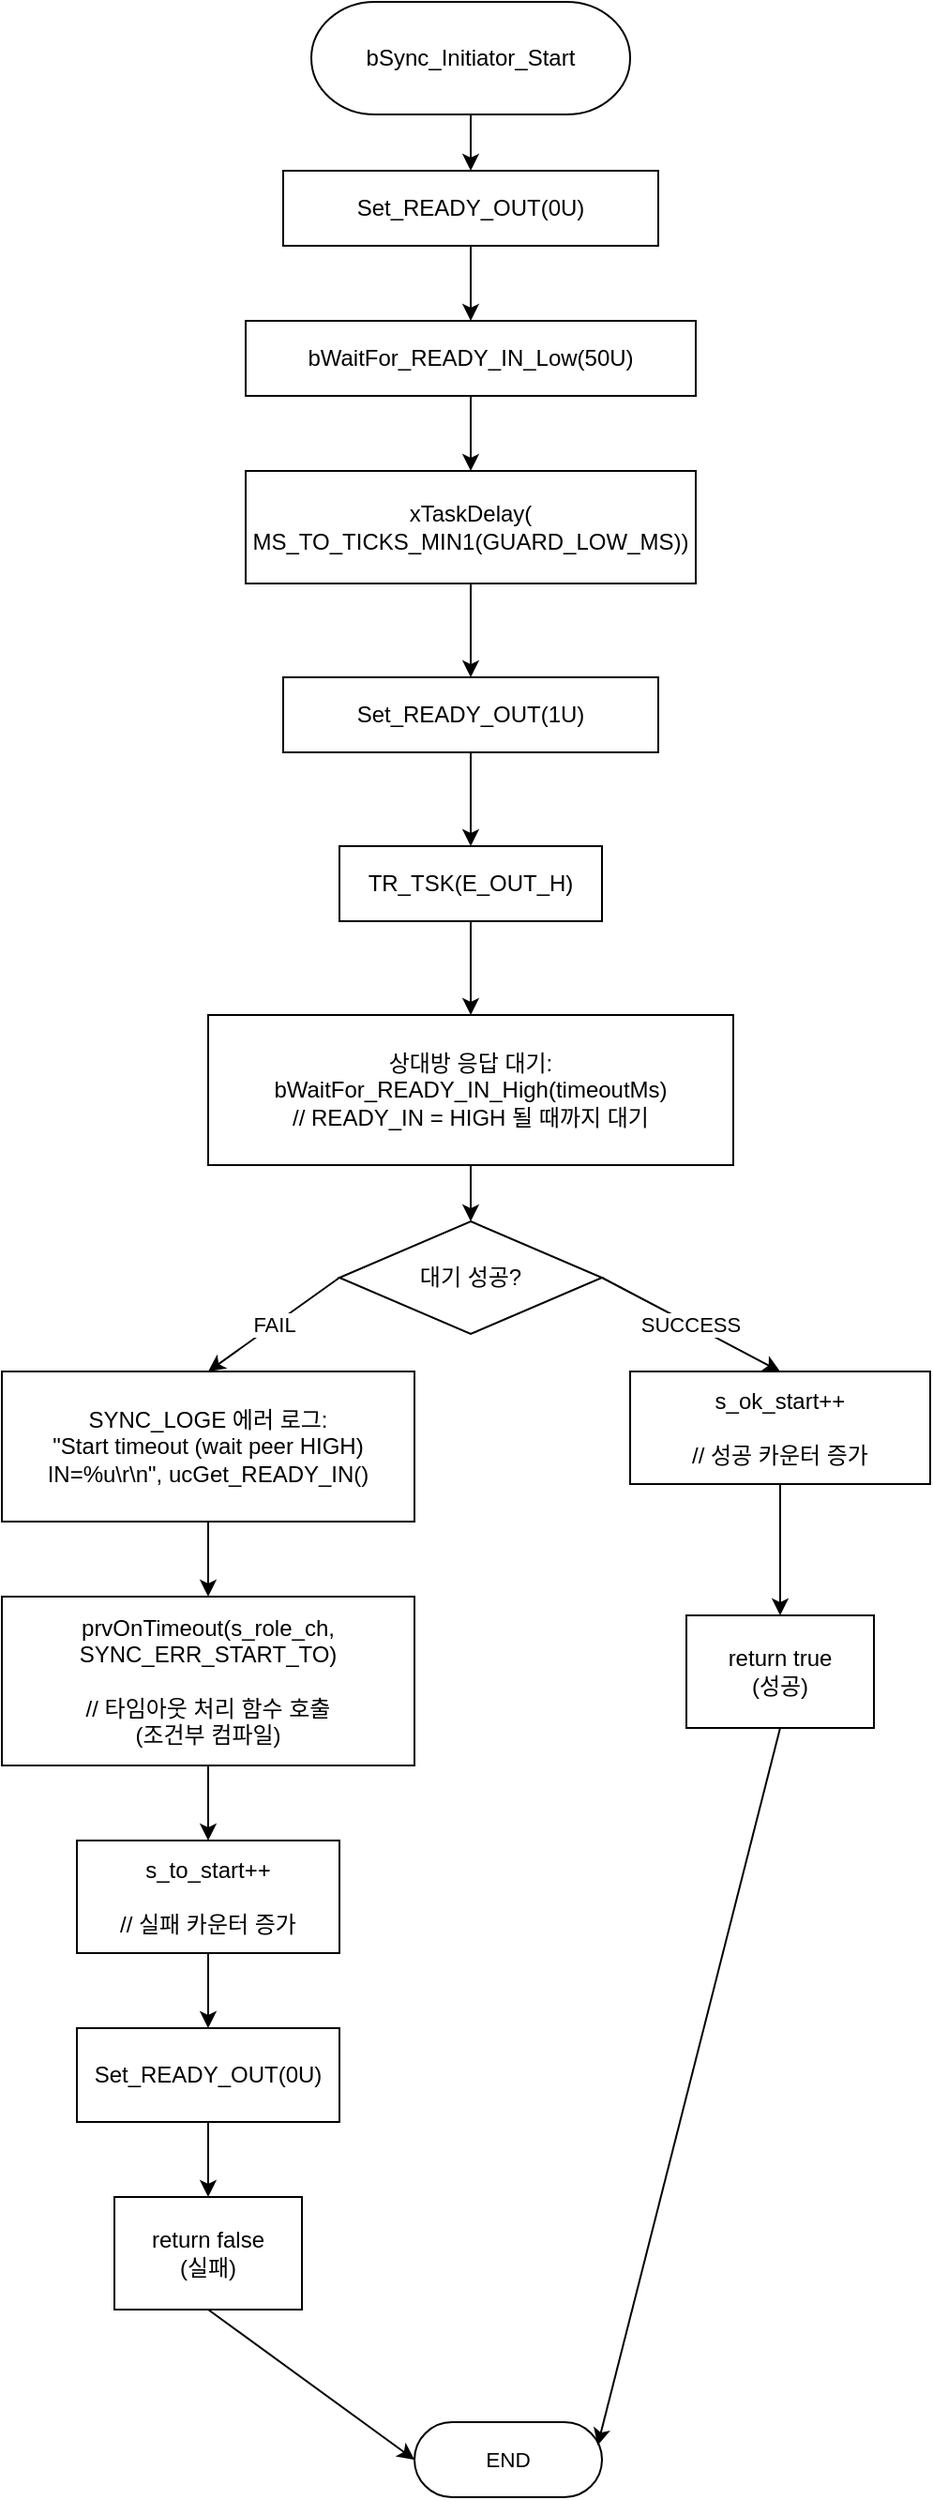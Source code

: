 <mxfile version="20.3.0" type="device" pages="11"><diagram id="l5-YS9zGtJ8qjx3Xk0B0" name="bSync_Initiator_Start"><mxGraphModel dx="1209" dy="844" grid="1" gridSize="10" guides="1" tooltips="1" connect="1" arrows="1" fold="1" page="1" pageScale="1" pageWidth="827" pageHeight="1169" math="0" shadow="0"><root><mxCell id="0"/><mxCell id="1" parent="0"/><UserObject label="&lt;div style=&quot;&quot;&gt;&lt;font style=&quot;direction: ltr; line-height: 120%; opacity: 1;&quot;&gt;bSync_Initiator_Start&lt;/font&gt;&lt;/div&gt;" tags="순서도" id="gFmyv5NBzyuWmjdmMMHM-1"><mxCell style="verticalAlign=middle;align=center;overflow=width;vsdxID=2;fillColor=#FFFFFF;gradientColor=none;shape=stencil(tVLLDsIgEPwajiQIMfFe638Qu22JCM2Ctv69kK0Rm9qDibeZndkXC1NV6PUATIoQ0V9gNE3smToyKY3rAU1MiKmaqar1CB36m2uIDzo7M7r6e64wUZ4UOUWKB9GdIH4irzWu8B42vRrPScNFXZzN+5mvl3qJXE8mcPRRR+Pdh2Y1dsBTE95a3c0TkBRGgKEIb6wg1/r+ssCXd/vLCgm8z9caa+n6pb48dwrRV1H1Ew==);strokeColor=#000000;spacingTop=-1;spacingBottom=-1;spacingLeft=-1;spacingRight=-1;points=[[0.5,1,0],[0.5,0,0],[0,0.5,0],[1,0.5,0]];labelBackgroundColor=none;rounded=0;html=1;whiteSpace=wrap;strokeWidth=1;fontStyle=0" parent="1" vertex="1"><mxGeometry x="505" y="70" width="170" height="60" as="geometry"/></mxCell></UserObject><mxCell id="gFmyv5NBzyuWmjdmMMHM-2" value="Set_READY_OUT(0U)" style="rounded=0;whiteSpace=wrap;html=1;strokeWidth=1;fontStyle=0;fillColor=none;strokeColor=#000000;" parent="1" vertex="1"><mxGeometry x="490" y="160" width="200" height="40" as="geometry"/></mxCell><mxCell id="gFmyv5NBzyuWmjdmMMHM-3" value="bWaitFor_READY_IN_Low(50U)" style="rounded=0;whiteSpace=wrap;html=1;strokeWidth=1;fontStyle=0;fillColor=none;strokeColor=#000000;" parent="1" vertex="1"><mxGeometry x="470" y="240" width="240" height="40" as="geometry"/></mxCell><mxCell id="gFmyv5NBzyuWmjdmMMHM-4" value="xTaskDelay(&lt;br&gt;  MS_TO_TICKS_MIN1(GUARD_LOW_MS))" style="rounded=0;whiteSpace=wrap;html=1;strokeWidth=1;fontStyle=0;fillColor=none;strokeColor=#000000;" parent="1" vertex="1"><mxGeometry x="470" y="320" width="240" height="60" as="geometry"/></mxCell><mxCell id="gFmyv5NBzyuWmjdmMMHM-5" value="Set_READY_OUT(1U)" style="rounded=0;whiteSpace=wrap;html=1;strokeWidth=1;fontStyle=0;fillColor=none;strokeColor=#000000;" parent="1" vertex="1"><mxGeometry x="490" y="430" width="200" height="40" as="geometry"/></mxCell><mxCell id="gFmyv5NBzyuWmjdmMMHM-6" value="TR_TSK(E_OUT_H)" style="rounded=0;whiteSpace=wrap;html=1;strokeWidth=1;fontStyle=0;fillColor=none;strokeColor=#000000;" parent="1" vertex="1"><mxGeometry x="520" y="520" width="140" height="40" as="geometry"/></mxCell><mxCell id="gFmyv5NBzyuWmjdmMMHM-7" value="상대방 응답 대기:&lt;br&gt;bWaitFor_READY_IN_High(timeoutMs)&lt;br&gt;// READY_IN = HIGH 될 때까지 대기" style="rounded=0;whiteSpace=wrap;html=1;strokeWidth=1;fontStyle=0;fillColor=none;strokeColor=#000000;" parent="1" vertex="1"><mxGeometry x="450" y="610" width="280" height="80" as="geometry"/></mxCell><mxCell id="gFmyv5NBzyuWmjdmMMHM-8" value="대기 성공?" style="rhombus;whiteSpace=wrap;html=1;strokeWidth=1;fontStyle=0;fillColor=none;strokeColor=#000000;" parent="1" vertex="1"><mxGeometry x="520" y="720" width="140" height="60" as="geometry"/></mxCell><mxCell id="gFmyv5NBzyuWmjdmMMHM-9" value="s_ok_start++&#10;&#10;// 성공 카운터 증가" style="rounded=0;whiteSpace=wrap;html=1;strokeWidth=1;fontStyle=0;fillColor=none;strokeColor=#000000;" parent="1" vertex="1"><mxGeometry x="675" y="800" width="160" height="60" as="geometry"/></mxCell><mxCell id="gFmyv5NBzyuWmjdmMMHM-10" value="return true&#10;(성공)" style="rounded=0;whiteSpace=wrap;html=1;strokeWidth=1;fontStyle=0;fillColor=default;strokeColor=#000000;" parent="1" vertex="1"><mxGeometry x="705" y="930" width="100" height="60" as="geometry"/></mxCell><mxCell id="gFmyv5NBzyuWmjdmMMHM-11" value="SYNC_LOGE 에러 로그:&#10;&quot;Start timeout (wait peer HIGH)&#10;IN=%u\\r\\n&quot;, ucGet_READY_IN()" style="rounded=0;whiteSpace=wrap;html=1;strokeWidth=1;fontStyle=0;fillColor=none;strokeColor=#000000;" parent="1" vertex="1"><mxGeometry x="340" y="800" width="220" height="80" as="geometry"/></mxCell><mxCell id="gFmyv5NBzyuWmjdmMMHM-12" value="prvOnTimeout(s_role_ch,&#10;SYNC_ERR_START_TO)&#10;&#10;// 타임아웃 처리 함수 호출&#10;(조건부 컴파일)" style="rounded=0;whiteSpace=wrap;html=1;strokeWidth=1;fontStyle=0;fillColor=none;strokeColor=#000000;" parent="1" vertex="1"><mxGeometry x="340" y="920" width="220" height="90" as="geometry"/></mxCell><mxCell id="gFmyv5NBzyuWmjdmMMHM-13" value="s_to_start++&#10;&#10;// 실패 카운터 증가" style="rounded=0;whiteSpace=wrap;html=1;strokeWidth=1;fontStyle=0;fillColor=none;strokeColor=#000000;" parent="1" vertex="1"><mxGeometry x="380" y="1050" width="140" height="60" as="geometry"/></mxCell><mxCell id="gFmyv5NBzyuWmjdmMMHM-14" value="Set_READY_OUT(0U)" style="rounded=0;whiteSpace=wrap;html=1;strokeWidth=1;fontStyle=0;fillColor=none;strokeColor=#000000;" parent="1" vertex="1"><mxGeometry x="380" y="1150" width="140" height="50" as="geometry"/></mxCell><mxCell id="gFmyv5NBzyuWmjdmMMHM-15" value="return false&#10;(실패)" style="rounded=0;whiteSpace=wrap;html=1;strokeWidth=1;fontStyle=0;fillColor=none;strokeColor=#000000;" parent="1" vertex="1"><mxGeometry x="400" y="1240" width="100" height="60" as="geometry"/></mxCell><mxCell id="gFmyv5NBzyuWmjdmMMHM-16" value="" style="endArrow=classic;html=1;rounded=0;exitX=0.5;exitY=1;exitDx=0;exitDy=0;exitPerimeter=0;entryX=0.5;entryY=0;entryDx=0;entryDy=0;" parent="1" source="gFmyv5NBzyuWmjdmMMHM-1" target="gFmyv5NBzyuWmjdmMMHM-2" edge="1"><mxGeometry width="50" height="50" relative="1" as="geometry"><mxPoint x="590" y="140" as="sourcePoint"/><mxPoint x="590" y="160" as="targetPoint"/></mxGeometry></mxCell><mxCell id="gFmyv5NBzyuWmjdmMMHM-17" value="" style="endArrow=classic;html=1;rounded=0;exitX=0.5;exitY=1;exitDx=0;exitDy=0;entryX=0.5;entryY=0;entryDx=0;entryDy=0;" parent="1" source="gFmyv5NBzyuWmjdmMMHM-2" target="gFmyv5NBzyuWmjdmMMHM-3" edge="1"><mxGeometry width="50" height="50" relative="1" as="geometry"><mxPoint x="590" y="230" as="sourcePoint"/><mxPoint x="590" y="260" as="targetPoint"/></mxGeometry></mxCell><mxCell id="gFmyv5NBzyuWmjdmMMHM-18" value="" style="endArrow=classic;html=1;rounded=0;exitX=0.5;exitY=1;exitDx=0;exitDy=0;entryX=0.5;entryY=0;entryDx=0;entryDy=0;" parent="1" source="gFmyv5NBzyuWmjdmMMHM-3" target="gFmyv5NBzyuWmjdmMMHM-4" edge="1"><mxGeometry width="50" height="50" relative="1" as="geometry"><mxPoint x="590" y="350" as="sourcePoint"/><mxPoint x="590" y="380" as="targetPoint"/></mxGeometry></mxCell><mxCell id="gFmyv5NBzyuWmjdmMMHM-19" value="" style="endArrow=classic;html=1;rounded=0;exitX=0.5;exitY=1;exitDx=0;exitDy=0;entryX=0.5;entryY=0;entryDx=0;entryDy=0;" parent="1" source="gFmyv5NBzyuWmjdmMMHM-4" target="gFmyv5NBzyuWmjdmMMHM-5" edge="1"><mxGeometry width="50" height="50" relative="1" as="geometry"><mxPoint x="590" y="470" as="sourcePoint"/><mxPoint x="590" y="500" as="targetPoint"/></mxGeometry></mxCell><mxCell id="gFmyv5NBzyuWmjdmMMHM-20" value="" style="endArrow=classic;html=1;rounded=0;exitX=0.5;exitY=1;exitDx=0;exitDy=0;entryX=0.5;entryY=0;entryDx=0;entryDy=0;" parent="1" source="gFmyv5NBzyuWmjdmMMHM-5" target="gFmyv5NBzyuWmjdmMMHM-6" edge="1"><mxGeometry width="50" height="50" relative="1" as="geometry"><mxPoint x="590" y="570" as="sourcePoint"/><mxPoint x="590" y="600" as="targetPoint"/></mxGeometry></mxCell><mxCell id="gFmyv5NBzyuWmjdmMMHM-21" value="" style="endArrow=classic;html=1;rounded=0;exitX=0.5;exitY=1;exitDx=0;exitDy=0;entryX=0.5;entryY=0;entryDx=0;entryDy=0;" parent="1" source="gFmyv5NBzyuWmjdmMMHM-6" target="gFmyv5NBzyuWmjdmMMHM-7" edge="1"><mxGeometry width="50" height="50" relative="1" as="geometry"><mxPoint x="590" y="650" as="sourcePoint"/><mxPoint x="590" y="680" as="targetPoint"/></mxGeometry></mxCell><mxCell id="gFmyv5NBzyuWmjdmMMHM-22" value="" style="endArrow=classic;html=1;rounded=0;exitX=0.5;exitY=1;exitDx=0;exitDy=0;entryX=0.5;entryY=0;entryDx=0;entryDy=0;" parent="1" source="gFmyv5NBzyuWmjdmMMHM-7" target="gFmyv5NBzyuWmjdmMMHM-8" edge="1"><mxGeometry width="50" height="50" relative="1" as="geometry"><mxPoint x="590" y="760" as="sourcePoint"/><mxPoint x="590" y="790" as="targetPoint"/></mxGeometry></mxCell><mxCell id="gFmyv5NBzyuWmjdmMMHM-23" value="SUCCESS" style="endArrow=classic;html=1;rounded=0;entryX=0.5;entryY=0;entryDx=0;entryDy=0;exitX=1;exitY=0.5;exitDx=0;exitDy=0;" parent="1" source="gFmyv5NBzyuWmjdmMMHM-8" target="gFmyv5NBzyuWmjdmMMHM-9" edge="1"><mxGeometry width="50" height="50" relative="1" as="geometry"><mxPoint x="660" y="790" as="sourcePoint"/><mxPoint x="750" y="760" as="targetPoint"/></mxGeometry></mxCell><mxCell id="gFmyv5NBzyuWmjdmMMHM-24" value="" style="endArrow=classic;html=1;rounded=0;exitX=0.5;exitY=1;exitDx=0;exitDy=0;entryX=0.5;entryY=0;entryDx=0;entryDy=0;" parent="1" source="gFmyv5NBzyuWmjdmMMHM-9" target="gFmyv5NBzyuWmjdmMMHM-10" edge="1"><mxGeometry width="50" height="50" relative="1" as="geometry"><mxPoint x="830" y="790" as="sourcePoint"/><mxPoint x="830" y="820" as="targetPoint"/></mxGeometry></mxCell><mxCell id="gFmyv5NBzyuWmjdmMMHM-25" value="FAIL" style="endArrow=classic;html=1;rounded=0;exitX=0;exitY=0.5;exitDx=0;exitDy=0;entryX=0.5;entryY=0;entryDx=0;entryDy=0;" parent="1" source="gFmyv5NBzyuWmjdmMMHM-8" target="gFmyv5NBzyuWmjdmMMHM-11" edge="1"><mxGeometry width="50" height="50" relative="1" as="geometry"><mxPoint x="520" y="850" as="sourcePoint"/><mxPoint x="470" y="870" as="targetPoint"/></mxGeometry></mxCell><mxCell id="gFmyv5NBzyuWmjdmMMHM-26" value="" style="endArrow=classic;html=1;rounded=0;exitX=0.5;exitY=1;exitDx=0;exitDy=0;entryX=0.5;entryY=0;entryDx=0;entryDy=0;" parent="1" source="gFmyv5NBzyuWmjdmMMHM-11" target="gFmyv5NBzyuWmjdmMMHM-12" edge="1"><mxGeometry width="50" height="50" relative="1" as="geometry"><mxPoint x="360" y="950" as="sourcePoint"/><mxPoint x="360" y="980" as="targetPoint"/></mxGeometry></mxCell><mxCell id="gFmyv5NBzyuWmjdmMMHM-27" value="" style="endArrow=classic;html=1;rounded=0;exitX=0.5;exitY=1;exitDx=0;exitDy=0;entryX=0.5;entryY=0;entryDx=0;entryDy=0;" parent="1" source="gFmyv5NBzyuWmjdmMMHM-12" target="gFmyv5NBzyuWmjdmMMHM-13" edge="1"><mxGeometry width="50" height="50" relative="1" as="geometry"><mxPoint x="590" y="850" as="sourcePoint"/><mxPoint x="560" y="970" as="targetPoint"/></mxGeometry></mxCell><mxCell id="gFmyv5NBzyuWmjdmMMHM-28" value="" style="endArrow=classic;html=1;rounded=0;exitX=0.5;exitY=1;exitDx=0;exitDy=0;entryX=0.5;entryY=0;entryDx=0;entryDy=0;" parent="1" source="gFmyv5NBzyuWmjdmMMHM-13" target="gFmyv5NBzyuWmjdmMMHM-14" edge="1"><mxGeometry width="50" height="50" relative="1" as="geometry"><mxPoint x="560" y="1030" as="sourcePoint"/><mxPoint x="560" y="1060" as="targetPoint"/></mxGeometry></mxCell><mxCell id="gFmyv5NBzyuWmjdmMMHM-29" value="" style="endArrow=classic;html=1;rounded=0;exitX=0.5;exitY=1;exitDx=0;exitDy=0;entryX=0.5;entryY=0;entryDx=0;entryDy=0;" parent="1" source="gFmyv5NBzyuWmjdmMMHM-14" target="gFmyv5NBzyuWmjdmMMHM-15" edge="1"><mxGeometry width="50" height="50" relative="1" as="geometry"><mxPoint x="560" y="1130" as="sourcePoint"/><mxPoint x="560" y="1160" as="targetPoint"/></mxGeometry></mxCell><UserObject label="&lt;div style=&quot;font-size: 1px&quot;&gt;&lt;font style=&quot;font-size:11.29px;font-family:Arial;color:#000000;direction:ltr;letter-spacing:0px;line-height:120%;opacity:1&quot;&gt;END&lt;br/&gt;&lt;/font&gt;&lt;/div&gt;" tags="순서도" id="4N5xDJeR9xx19slHk-FZ-1"><mxCell style="verticalAlign=middle;align=center;overflow=width;vsdxID=77;fillColor=#FFFFFF;gradientColor=none;shape=stencil(tVLLDsIgEPwajiQIMfFe638Qu22JCM2Ctv69kK0Rm9qDibeZndkXC1NV6PUATIoQ0V9gNE3smToyKY3rAU1MiKmaqar1CB36m2uIDzo7M7r6e64wUZ4UOUWKB9GdIH4irzWu8B42vRrPScNFXZzN+5mvl3qJXE8mcPRRR+Pdh2Y1dsBTE95a3c0TkBRGgKEIb6wg1/r+ssCXd/vLCgm8z9caa+n6pb48dwrRV1H1Ew==);strokeColor=#000000;spacingTop=-1;spacingBottom=-1;spacingLeft=-1;spacingRight=-1;points=[[0.5,1,0],[0.5,0,0],[0,0.5,0],[1,0.5,0]];labelBackgroundColor=none;rounded=0;html=1;whiteSpace=wrap;strokeWidth=1;" parent="1" vertex="1"><mxGeometry x="560" y="1360" width="100" height="40" as="geometry"/></mxCell></UserObject><mxCell id="4N5xDJeR9xx19slHk-FZ-8" value="" style="endArrow=classic;html=1;rounded=0;exitX=0.5;exitY=1;exitDx=0;exitDy=0;entryX=0;entryY=0.5;entryDx=0;entryDy=0;entryPerimeter=0;" parent="1" source="gFmyv5NBzyuWmjdmMMHM-15" target="4N5xDJeR9xx19slHk-FZ-1" edge="1"><mxGeometry width="50" height="50" relative="1" as="geometry"><mxPoint x="390" y="1260" as="sourcePoint"/><mxPoint x="440" y="1210" as="targetPoint"/></mxGeometry></mxCell><mxCell id="4N5xDJeR9xx19slHk-FZ-9" value="" style="endArrow=classic;html=1;rounded=0;entryX=0.977;entryY=0.308;entryDx=0;entryDy=0;entryPerimeter=0;exitX=0.5;exitY=1;exitDx=0;exitDy=0;" parent="1" source="gFmyv5NBzyuWmjdmMMHM-10" target="4N5xDJeR9xx19slHk-FZ-1" edge="1"><mxGeometry width="50" height="50" relative="1" as="geometry"><mxPoint x="390" y="1260" as="sourcePoint"/><mxPoint x="440" y="1210" as="targetPoint"/></mxGeometry></mxCell></root></mxGraphModel></diagram><diagram id="G6tFkuGXlAYWGNxDatgQ" name="bSync_Initiator_End"><mxGraphModel dx="1209" dy="844" grid="1" gridSize="10" guides="1" tooltips="1" connect="1" arrows="1" fold="1" page="1" pageScale="1" pageWidth="827" pageHeight="1169" math="0" shadow="0"><root><mxCell id="0"/><mxCell id="1" parent="0"/><UserObject label="&lt;div style=&quot;&quot;&gt;&lt;font style=&quot;direction: ltr; line-height: 120%; opacity: 1;&quot;&gt;bSync_Initiator_End&lt;/font&gt;&lt;/div&gt;" tags="순서도" id="MporeHddUXoihGzatk9Q-1"><mxCell style="verticalAlign=middle;align=center;overflow=width;vsdxID=2;fillColor=#FFFFFF;gradientColor=none;shape=stencil(tVLLDsIgEPwajiQIMfFe638Qu22JCM2Ctv69kK0Rm9qDibeZndkXC1NV6PUATIoQ0V9gNE3smToyKY3rAU1MiKmaqar1CB36m2uIDzo7M7r6e64wUZ4UOUWKB9GdIH4irzWu8B42vRrPScNFXZzN+5mvl3qJXE8mcPRRR+Pdh2Y1dsBTE95a3c0TkBRGgKEIb6wg1/r+ssCXd/vLCgm8z9caa+n6pb48dwrRV1H1Ew==);strokeColor=#000000;spacingTop=-1;spacingBottom=-1;spacingLeft=-1;spacingRight=-1;points=[[0.5,1,0],[0.5,0,0],[0,0.5,0],[1,0.5,0]];labelBackgroundColor=none;rounded=0;html=1;whiteSpace=wrap;strokeWidth=1;fontStyle=0" vertex="1" parent="1"><mxGeometry x="745" y="290" width="150" height="50" as="geometry"/></mxCell></UserObject><mxCell id="MporeHddUXoihGzatk9Q-2" value="Set_READY_OUT(0U)" style="rounded=0;whiteSpace=wrap;html=1;strokeWidth=1;fontStyle=0;fillColor=none;strokeColor=#000000;" vertex="1" parent="1"><mxGeometry x="720" y="370" width="200" height="40" as="geometry"/></mxCell><mxCell id="MporeHddUXoihGzatk9Q-3" value="TR_TSK(E_OUT_L)" style="rounded=0;whiteSpace=wrap;html=1;strokeWidth=1;fontStyle=0;fillColor=none;strokeColor=#000000;" vertex="1" parent="1"><mxGeometry x="750" y="440" width="140" height="40" as="geometry"/></mxCell><mxCell id="MporeHddUXoihGzatk9Q-4" value="상대방 응답 대기:&#10;bWaitFor_READY_IN_Low(timeoutMs)&#10;&#10;// READY_IN = LOW 될 때까지 대기" style="rounded=0;whiteSpace=wrap;html=1;strokeWidth=1;fontStyle=0;fillColor=none;strokeColor=#000000;" vertex="1" parent="1"><mxGeometry x="680" y="520" width="280" height="80" as="geometry"/></mxCell><mxCell id="MporeHddUXoihGzatk9Q-5" value="대기 성공?" style="rhombus;whiteSpace=wrap;html=1;strokeWidth=1;fontStyle=0;fillColor=none;strokeColor=#000000;" vertex="1" parent="1"><mxGeometry x="750" y="640" width="140" height="60" as="geometry"/></mxCell><mxCell id="MporeHddUXoihGzatk9Q-6" value="SYNC_LOGE 에러 로그:&#10;&quot;End timeout (wait peer LOW)&#10;IN=%u\\r\\n&quot;, ucGet_READY_IN()" style="rounded=0;whiteSpace=wrap;html=1;strokeWidth=1;fontStyle=0;fillColor=none;strokeColor=#000000;" vertex="1" parent="1"><mxGeometry x="550" y="720" width="220" height="80" as="geometry"/></mxCell><mxCell id="MporeHddUXoihGzatk9Q-7" value="prvOnTimeout(s_role_ch,&lt;br&gt;SYNC_ERR_END_TO)" style="rounded=0;whiteSpace=wrap;html=1;strokeWidth=1;fontStyle=0;fillColor=none;strokeColor=#000000;" vertex="1" parent="1"><mxGeometry x="550" y="840" width="220" height="50" as="geometry"/></mxCell><mxCell id="MporeHddUXoihGzatk9Q-8" value="s_to_end++&#10;&#10;// 실패 카운터 증가" style="rounded=0;whiteSpace=wrap;html=1;strokeWidth=1;fontStyle=0;fillColor=none;strokeColor=#000000;" vertex="1" parent="1"><mxGeometry x="590" y="930" width="140" height="60" as="geometry"/></mxCell><mxCell id="MporeHddUXoihGzatk9Q-9" value="return false&#10;(실패)" style="rounded=0;whiteSpace=wrap;html=1;strokeWidth=1;fontStyle=0;fillColor=none;strokeColor=#000000;" vertex="1" parent="1"><mxGeometry x="610" y="1030" width="100" height="60" as="geometry"/></mxCell><mxCell id="MporeHddUXoihGzatk9Q-10" value="s_ok_end++&#10;&#10;// 성공 카운터 증가" style="rounded=0;whiteSpace=wrap;html=1;strokeWidth=1;fontStyle=0;fillColor=none;strokeColor=#000000;" vertex="1" parent="1"><mxGeometry x="910" y="720" width="160" height="60" as="geometry"/></mxCell><mxCell id="MporeHddUXoihGzatk9Q-11" value="s_cnt_cycle++&#10;&#10;// 사이클 1회 완료 카운트" style="rounded=0;whiteSpace=wrap;html=1;strokeWidth=1;fontStyle=0;fillColor=none;strokeColor=#000000;" vertex="1" parent="1"><mxGeometry x="910" y="820" width="160" height="60" as="geometry"/></mxCell><mxCell id="MporeHddUXoihGzatk9Q-12" value="vSync_LogHeartbeatIfNeeded()&#10;&#10;// N회마다 OK 로그 출력" style="rounded=0;whiteSpace=wrap;html=1;strokeWidth=1;fontStyle=0;fillColor=none;strokeColor=#000000;" vertex="1" parent="1"><mxGeometry x="900" y="920" width="180" height="60" as="geometry"/></mxCell><mxCell id="MporeHddUXoihGzatk9Q-13" value="return true&#10;(성공)" style="rounded=0;whiteSpace=wrap;html=1;strokeWidth=1;fontStyle=0;fillColor=none;strokeColor=#000000;" vertex="1" parent="1"><mxGeometry x="940" y="1020" width="100" height="60" as="geometry"/></mxCell><mxCell id="MporeHddUXoihGzatk9Q-14" value="" style="endArrow=classic;html=1;rounded=0;exitX=0.5;exitY=1;exitDx=0;exitDy=0;exitPerimeter=0;entryX=0.5;entryY=0;entryDx=0;entryDy=0;" edge="1" parent="1" source="MporeHddUXoihGzatk9Q-1" target="MporeHddUXoihGzatk9Q-2"><mxGeometry width="50" height="50" relative="1" as="geometry"><mxPoint x="820" y="350" as="sourcePoint"/><mxPoint x="820" y="370" as="targetPoint"/></mxGeometry></mxCell><mxCell id="MporeHddUXoihGzatk9Q-15" value="" style="endArrow=classic;html=1;rounded=0;exitX=0.5;exitY=1;exitDx=0;exitDy=0;entryX=0.5;entryY=0;entryDx=0;entryDy=0;" edge="1" parent="1" source="MporeHddUXoihGzatk9Q-2" target="MporeHddUXoihGzatk9Q-3"><mxGeometry width="50" height="50" relative="1" as="geometry"><mxPoint x="820" y="450" as="sourcePoint"/><mxPoint x="820" y="480" as="targetPoint"/></mxGeometry></mxCell><mxCell id="MporeHddUXoihGzatk9Q-16" value="" style="endArrow=classic;html=1;rounded=0;exitX=0.5;exitY=1;exitDx=0;exitDy=0;entryX=0.5;entryY=0;entryDx=0;entryDy=0;" edge="1" parent="1" source="MporeHddUXoihGzatk9Q-3" target="MporeHddUXoihGzatk9Q-4"><mxGeometry width="50" height="50" relative="1" as="geometry"><mxPoint x="820" y="530" as="sourcePoint"/><mxPoint x="820" y="560" as="targetPoint"/></mxGeometry></mxCell><mxCell id="MporeHddUXoihGzatk9Q-17" value="" style="endArrow=classic;html=1;rounded=0;exitX=0.5;exitY=1;exitDx=0;exitDy=0;entryX=0.5;entryY=0;entryDx=0;entryDy=0;" edge="1" parent="1" source="MporeHddUXoihGzatk9Q-4" target="MporeHddUXoihGzatk9Q-5"><mxGeometry width="50" height="50" relative="1" as="geometry"><mxPoint x="820" y="640" as="sourcePoint"/><mxPoint x="820" y="670" as="targetPoint"/></mxGeometry></mxCell><mxCell id="MporeHddUXoihGzatk9Q-18" value="SUCCESS" style="endArrow=classic;html=1;rounded=0;exitX=1;exitY=0.5;exitDx=0;exitDy=0;entryX=0.5;entryY=0;entryDx=0;entryDy=0;" edge="1" parent="1" source="MporeHddUXoihGzatk9Q-5" target="MporeHddUXoihGzatk9Q-10"><mxGeometry width="50" height="50" relative="1" as="geometry"><mxPoint x="890" y="670" as="sourcePoint"/><mxPoint x="980" y="640" as="targetPoint"/></mxGeometry></mxCell><mxCell id="MporeHddUXoihGzatk9Q-19" value="" style="endArrow=classic;html=1;rounded=0;exitX=0.5;exitY=1;exitDx=0;exitDy=0;entryX=0.5;entryY=0;entryDx=0;entryDy=0;" edge="1" parent="1" source="MporeHddUXoihGzatk9Q-10" target="MporeHddUXoihGzatk9Q-11"><mxGeometry width="50" height="50" relative="1" as="geometry"><mxPoint x="1060" y="670" as="sourcePoint"/><mxPoint x="1060" y="700" as="targetPoint"/></mxGeometry></mxCell><mxCell id="MporeHddUXoihGzatk9Q-20" value="" style="endArrow=classic;html=1;rounded=0;exitX=0.5;exitY=1;exitDx=0;exitDy=0;entryX=0.5;entryY=0;entryDx=0;entryDy=0;" edge="1" parent="1" source="MporeHddUXoihGzatk9Q-11" target="MporeHddUXoihGzatk9Q-12"><mxGeometry width="50" height="50" relative="1" as="geometry"><mxPoint x="1060" y="760" as="sourcePoint"/><mxPoint x="1070" y="790" as="targetPoint"/></mxGeometry></mxCell><mxCell id="MporeHddUXoihGzatk9Q-21" value="" style="endArrow=classic;html=1;rounded=0;exitX=0.5;exitY=1;exitDx=0;exitDy=0;entryX=0.5;entryY=0;entryDx=0;entryDy=0;" edge="1" parent="1" source="MporeHddUXoihGzatk9Q-12" target="MporeHddUXoihGzatk9Q-13"><mxGeometry width="50" height="50" relative="1" as="geometry"><mxPoint x="1070" y="850" as="sourcePoint"/><mxPoint x="1070" y="880" as="targetPoint"/></mxGeometry></mxCell><mxCell id="MporeHddUXoihGzatk9Q-22" value="FAIL" style="endArrow=classic;html=1;rounded=0;exitX=0;exitY=0.5;exitDx=0;exitDy=0;entryX=0.5;entryY=0;entryDx=0;entryDy=0;" edge="1" parent="1" source="MporeHddUXoihGzatk9Q-5" target="MporeHddUXoihGzatk9Q-6"><mxGeometry width="50" height="50" relative="1" as="geometry"><mxPoint x="750" y="730" as="sourcePoint"/><mxPoint x="700" y="750" as="targetPoint"/></mxGeometry></mxCell><mxCell id="MporeHddUXoihGzatk9Q-23" value="" style="endArrow=classic;html=1;rounded=0;exitX=0.5;exitY=1;exitDx=0;exitDy=0;entryX=0.5;entryY=0;entryDx=0;entryDy=0;" edge="1" parent="1" source="MporeHddUXoihGzatk9Q-6" target="MporeHddUXoihGzatk9Q-7"><mxGeometry width="50" height="50" relative="1" as="geometry"><mxPoint x="590" y="830" as="sourcePoint"/><mxPoint x="590" y="860" as="targetPoint"/></mxGeometry></mxCell><mxCell id="MporeHddUXoihGzatk9Q-24" value="" style="endArrow=classic;html=1;rounded=0;exitX=0.5;exitY=1;exitDx=0;exitDy=0;entryX=0.5;entryY=0;entryDx=0;entryDy=0;" edge="1" parent="1" source="MporeHddUXoihGzatk9Q-7" target="MporeHddUXoihGzatk9Q-8"><mxGeometry width="50" height="50" relative="1" as="geometry"><mxPoint x="820" y="730" as="sourcePoint"/><mxPoint x="790" y="830" as="targetPoint"/></mxGeometry></mxCell><mxCell id="MporeHddUXoihGzatk9Q-25" value="" style="endArrow=classic;html=1;rounded=0;exitX=0.5;exitY=1;exitDx=0;exitDy=0;entryX=0.5;entryY=0;entryDx=0;entryDy=0;" edge="1" parent="1" source="MporeHddUXoihGzatk9Q-8" target="MporeHddUXoihGzatk9Q-9"><mxGeometry width="50" height="50" relative="1" as="geometry"><mxPoint x="790" y="890" as="sourcePoint"/><mxPoint x="790" y="920" as="targetPoint"/></mxGeometry></mxCell><UserObject label="&lt;div style=&quot;font-size: 1px&quot;&gt;&lt;font style=&quot;font-size:11.29px;font-family:Arial;color:#000000;direction:ltr;letter-spacing:0px;line-height:120%;opacity:1&quot;&gt;END&lt;br/&gt;&lt;/font&gt;&lt;/div&gt;" tags="순서도" id="2YBX8Z_LEfcskRsxY0m1-1"><mxCell style="verticalAlign=middle;align=center;overflow=width;vsdxID=77;fillColor=#FFFFFF;gradientColor=none;shape=stencil(tVLLDsIgEPwajiQIMfFe638Qu22JCM2Ctv69kK0Rm9qDibeZndkXC1NV6PUATIoQ0V9gNE3smToyKY3rAU1MiKmaqar1CB36m2uIDzo7M7r6e64wUZ4UOUWKB9GdIH4irzWu8B42vRrPScNFXZzN+5mvl3qJXE8mcPRRR+Pdh2Y1dsBTE95a3c0TkBRGgKEIb6wg1/r+ssCXd/vLCgm8z9caa+n6pb48dwrRV1H1Ew==);strokeColor=#000000;spacingTop=-1;spacingBottom=-1;spacingLeft=-1;spacingRight=-1;points=[[0.5,1,0],[0.5,0,0],[0,0.5,0],[1,0.5,0]];labelBackgroundColor=none;rounded=0;html=1;whiteSpace=wrap;strokeWidth=1;" vertex="1" parent="1"><mxGeometry x="770" y="1160" width="100" height="40" as="geometry"/></mxCell></UserObject><mxCell id="2YBX8Z_LEfcskRsxY0m1-2" value="" style="endArrow=classic;html=1;rounded=0;exitX=0.5;exitY=1;exitDx=0;exitDy=0;entryX=0;entryY=0.5;entryDx=0;entryDy=0;entryPerimeter=0;" edge="1" parent="1" source="MporeHddUXoihGzatk9Q-9" target="2YBX8Z_LEfcskRsxY0m1-1"><mxGeometry width="50" height="50" relative="1" as="geometry"><mxPoint x="910" y="850" as="sourcePoint"/><mxPoint x="760" y="1190" as="targetPoint"/></mxGeometry></mxCell><mxCell id="2YBX8Z_LEfcskRsxY0m1-3" value="" style="endArrow=classic;html=1;rounded=0;exitX=0.5;exitY=1;exitDx=0;exitDy=0;entryX=1;entryY=0.5;entryDx=0;entryDy=0;entryPerimeter=0;" edge="1" parent="1" source="MporeHddUXoihGzatk9Q-13" target="2YBX8Z_LEfcskRsxY0m1-1"><mxGeometry width="50" height="50" relative="1" as="geometry"><mxPoint x="910" y="850" as="sourcePoint"/><mxPoint x="960" y="800" as="targetPoint"/></mxGeometry></mxCell></root></mxGraphModel></diagram><diagram id="pXarBjy01nOp5mQgxkg8" name="bSync_Responder_Start"><mxGraphModel dx="1209" dy="844" grid="1" gridSize="10" guides="1" tooltips="1" connect="1" arrows="1" fold="1" page="1" pageScale="1" pageWidth="827" pageHeight="1169" math="0" shadow="0"><root><mxCell id="0"/><mxCell id="1" parent="0"/><UserObject label="&lt;div style=&quot;&quot;&gt;&lt;font style=&quot;direction: ltr; line-height: 120%; opacity: 1;&quot;&gt;bSync_Responder_Start&lt;br&gt;&lt;/font&gt;&lt;/div&gt;" tags="순서도" id="Rv8LHXLP0hJIrAwhIt07-1"><mxCell style="verticalAlign=middle;align=center;overflow=width;vsdxID=2;fillColor=#FFFFFF;gradientColor=none;shape=stencil(tVLLDsIgEPwajiQIMfFe638Qu22JCM2Ctv69kK0Rm9qDibeZndkXC1NV6PUATIoQ0V9gNE3smToyKY3rAU1MiKmaqar1CB36m2uIDzo7M7r6e64wUZ4UOUWKB9GdIH4irzWu8B42vRrPScNFXZzN+5mvl3qJXE8mcPRRR+Pdh2Y1dsBTE95a3c0TkBRGgKEIb6wg1/r+ssCXd/vLCgm8z9caa+n6pb48dwrRV1H1Ew==);strokeColor=#000000;spacingTop=-1;spacingBottom=-1;spacingLeft=-1;spacingRight=-1;points=[[0.5,1,0],[0.5,0,0],[0,0.5,0],[1,0.5,0]];labelBackgroundColor=none;rounded=0;html=1;whiteSpace=wrap;strokeWidth=1;fontStyle=0" vertex="1" parent="1"><mxGeometry x="585" y="300" width="170" height="50" as="geometry"/></mxCell></UserObject><mxCell id="Rv8LHXLP0hJIrAwhIt07-2" value="Set_READY_OUT(0U)" style="rounded=0;whiteSpace=wrap;html=1;strokeWidth=1;fontStyle=0;fillColor=none;strokeColor=#000000;" vertex="1" parent="1"><mxGeometry x="570" y="380" width="200" height="50" as="geometry"/></mxCell><mxCell id="Rv8LHXLP0hJIrAwhIt07-3" value="상대방 요청 대기:&#10;bWaitFor_READY_IN_High(timeoutMs)&#10;&#10;// Initiator의 HIGH 신호 대기" style="rounded=0;whiteSpace=wrap;html=1;strokeWidth=1;fontStyle=0;fillColor=none;strokeColor=#000000;" vertex="1" parent="1"><mxGeometry x="530" y="480" width="280" height="80" as="geometry"/></mxCell><mxCell id="Rv8LHXLP0hJIrAwhIt07-4" value="대기 성공?" style="rhombus;whiteSpace=wrap;html=1;strokeWidth=1;fontStyle=0;fillColor=none;strokeColor=#000000;" vertex="1" parent="1"><mxGeometry x="600" y="590" width="140" height="60" as="geometry"/></mxCell><mxCell id="Rv8LHXLP0hJIrAwhIt07-5" value="SYNC_LOGE 에러 로그:&#10;&quot;Start timeout (wait peer HIGH)&#10;IN=%u\\r\\n&quot;, ucGet_READY_IN()" style="rounded=0;whiteSpace=wrap;html=1;strokeWidth=1;fontStyle=0;fillColor=none;strokeColor=#000000;" vertex="1" parent="1"><mxGeometry x="414" y="680" width="220" height="80" as="geometry"/></mxCell><mxCell id="Rv8LHXLP0hJIrAwhIt07-6" value="prvOnTimeout(s_role_ch,&lt;br&gt;SYNC_ERR_START_TO)" style="rounded=0;whiteSpace=wrap;html=1;strokeWidth=1;fontStyle=0;fillColor=none;strokeColor=#000000;" vertex="1" parent="1"><mxGeometry x="414" y="800" width="220" height="50" as="geometry"/></mxCell><mxCell id="Rv8LHXLP0hJIrAwhIt07-7" value="s_to_start++&#10;&#10;// 실패 카운터 증가" style="rounded=0;whiteSpace=wrap;html=1;strokeWidth=1;fontStyle=0;fillColor=none;strokeColor=#000000;" vertex="1" parent="1"><mxGeometry x="454" y="900" width="140" height="60" as="geometry"/></mxCell><mxCell id="Rv8LHXLP0hJIrAwhIt07-8" value="return false&#10;(실패)" style="rounded=0;whiteSpace=wrap;html=1;strokeWidth=1;fontStyle=0;fillColor=none;strokeColor=#000000;" vertex="1" parent="1"><mxGeometry x="474" y="1010" width="100" height="60" as="geometry"/></mxCell><mxCell id="Rv8LHXLP0hJIrAwhIt07-9" value="Set_READY_OUT(1U)&lt;br&gt;&lt;br&gt;// ACK: HIGH 응답" style="rounded=0;whiteSpace=wrap;html=1;strokeWidth=1;fontStyle=0;fillColor=none;strokeColor=#000000;" vertex="1" parent="1"><mxGeometry x="730" y="680" width="200" height="70" as="geometry"/></mxCell><mxCell id="Rv8LHXLP0hJIrAwhIt07-10" value="TR_TSK(E_OUT_H)" style="rounded=0;whiteSpace=wrap;html=1;strokeWidth=1;fontStyle=0;fillColor=none;strokeColor=#000000;" vertex="1" parent="1"><mxGeometry x="760" y="790" width="140" height="50" as="geometry"/></mxCell><mxCell id="Rv8LHXLP0hJIrAwhIt07-11" value="s_ok_start++&#10;&#10;// 성공 카운터 증가" style="rounded=0;whiteSpace=wrap;html=1;strokeWidth=1;fontStyle=0;fillColor=none;strokeColor=#000000;" vertex="1" parent="1"><mxGeometry x="750" y="880" width="160" height="60" as="geometry"/></mxCell><mxCell id="Rv8LHXLP0hJIrAwhIt07-12" value="return true&#10;(성공)" style="rounded=0;whiteSpace=wrap;html=1;strokeWidth=1;fontStyle=0;fillColor=none;strokeColor=#000000;" vertex="1" parent="1"><mxGeometry x="780" y="990" width="100" height="60" as="geometry"/></mxCell><mxCell id="Rv8LHXLP0hJIrAwhIt07-13" value="" style="endArrow=classic;html=1;rounded=0;exitX=0.5;exitY=1;exitDx=0;exitDy=0;exitPerimeter=0;entryX=0.5;entryY=0;entryDx=0;entryDy=0;" edge="1" parent="1" source="Rv8LHXLP0hJIrAwhIt07-1" target="Rv8LHXLP0hJIrAwhIt07-2"><mxGeometry width="50" height="50" relative="1" as="geometry"><mxPoint x="670" y="360" as="sourcePoint"/><mxPoint x="670" y="380" as="targetPoint"/></mxGeometry></mxCell><mxCell id="Rv8LHXLP0hJIrAwhIt07-14" value="" style="endArrow=classic;html=1;rounded=0;exitX=0.5;exitY=1;exitDx=0;exitDy=0;entryX=0.5;entryY=0;entryDx=0;entryDy=0;" edge="1" parent="1" source="Rv8LHXLP0hJIrAwhIt07-2" target="Rv8LHXLP0hJIrAwhIt07-3"><mxGeometry width="50" height="50" relative="1" as="geometry"><mxPoint x="670" y="450" as="sourcePoint"/><mxPoint x="670" y="480" as="targetPoint"/></mxGeometry></mxCell><mxCell id="Rv8LHXLP0hJIrAwhIt07-15" value="" style="endArrow=classic;html=1;rounded=0;exitX=0.5;exitY=1;exitDx=0;exitDy=0;entryX=0.5;entryY=0;entryDx=0;entryDy=0;" edge="1" parent="1" source="Rv8LHXLP0hJIrAwhIt07-3" target="Rv8LHXLP0hJIrAwhIt07-4"><mxGeometry width="50" height="50" relative="1" as="geometry"><mxPoint x="670" y="560" as="sourcePoint"/><mxPoint x="670" y="590" as="targetPoint"/></mxGeometry></mxCell><mxCell id="Rv8LHXLP0hJIrAwhIt07-16" value="SUCCESS" style="endArrow=classic;html=1;rounded=0;exitX=1;exitY=0.5;exitDx=0;exitDy=0;entryX=0.5;entryY=0;entryDx=0;entryDy=0;" edge="1" parent="1" source="Rv8LHXLP0hJIrAwhIt07-4" target="Rv8LHXLP0hJIrAwhIt07-9"><mxGeometry width="50" height="50" relative="1" as="geometry"><mxPoint x="740" y="590" as="sourcePoint"/><mxPoint x="830" y="565" as="targetPoint"/></mxGeometry></mxCell><mxCell id="Rv8LHXLP0hJIrAwhIt07-17" value="" style="endArrow=classic;html=1;rounded=0;exitX=0.5;exitY=1;exitDx=0;exitDy=0;entryX=0.5;entryY=0;entryDx=0;entryDy=0;" edge="1" parent="1" source="Rv8LHXLP0hJIrAwhIt07-9" target="Rv8LHXLP0hJIrAwhIt07-10"><mxGeometry width="50" height="50" relative="1" as="geometry"><mxPoint x="980" y="760" as="sourcePoint"/><mxPoint x="980" y="790" as="targetPoint"/></mxGeometry></mxCell><mxCell id="Rv8LHXLP0hJIrAwhIt07-18" value="" style="endArrow=classic;html=1;rounded=0;exitX=0.5;exitY=1;exitDx=0;exitDy=0;entryX=0.5;entryY=0;entryDx=0;entryDy=0;" edge="1" parent="1" source="Rv8LHXLP0hJIrAwhIt07-10" target="Rv8LHXLP0hJIrAwhIt07-11"><mxGeometry width="50" height="50" relative="1" as="geometry"><mxPoint x="980" y="840" as="sourcePoint"/><mxPoint x="980" y="870" as="targetPoint"/></mxGeometry></mxCell><mxCell id="Rv8LHXLP0hJIrAwhIt07-19" value="" style="endArrow=classic;html=1;rounded=0;exitX=0.5;exitY=1;exitDx=0;exitDy=0;entryX=0.5;entryY=0;entryDx=0;entryDy=0;" edge="1" parent="1" source="Rv8LHXLP0hJIrAwhIt07-11" target="Rv8LHXLP0hJIrAwhIt07-12"><mxGeometry width="50" height="50" relative="1" as="geometry"><mxPoint x="980" y="930" as="sourcePoint"/><mxPoint x="980" y="960" as="targetPoint"/></mxGeometry></mxCell><mxCell id="Rv8LHXLP0hJIrAwhIt07-20" value="FAIL" style="endArrow=classic;html=1;rounded=0;exitX=0;exitY=0.5;exitDx=0;exitDy=0;entryX=0.5;entryY=0;entryDx=0;entryDy=0;" edge="1" parent="1" source="Rv8LHXLP0hJIrAwhIt07-4" target="Rv8LHXLP0hJIrAwhIt07-5"><mxGeometry width="50" height="50" relative="1" as="geometry"><mxPoint x="600" y="650" as="sourcePoint"/><mxPoint x="550" y="670" as="targetPoint"/></mxGeometry></mxCell><mxCell id="Rv8LHXLP0hJIrAwhIt07-21" value="" style="endArrow=classic;html=1;rounded=0;exitX=0.5;exitY=1;exitDx=0;exitDy=0;entryX=0.5;entryY=0;entryDx=0;entryDy=0;" edge="1" parent="1" source="Rv8LHXLP0hJIrAwhIt07-5" target="Rv8LHXLP0hJIrAwhIt07-6"><mxGeometry width="50" height="50" relative="1" as="geometry"><mxPoint x="440" y="750" as="sourcePoint"/><mxPoint x="440" y="780" as="targetPoint"/></mxGeometry></mxCell><mxCell id="Rv8LHXLP0hJIrAwhIt07-22" value="" style="endArrow=classic;html=1;rounded=0;exitX=0.5;exitY=1;exitDx=0;exitDy=0;entryX=0.5;entryY=0;entryDx=0;entryDy=0;" edge="1" parent="1" source="Rv8LHXLP0hJIrAwhIt07-6" target="Rv8LHXLP0hJIrAwhIt07-7"><mxGeometry width="50" height="50" relative="1" as="geometry"><mxPoint x="670" y="650" as="sourcePoint"/><mxPoint x="660" y="770" as="targetPoint"/></mxGeometry></mxCell><mxCell id="Rv8LHXLP0hJIrAwhIt07-23" value="" style="endArrow=classic;html=1;rounded=0;exitX=0.5;exitY=1;exitDx=0;exitDy=0;entryX=0.5;entryY=0;entryDx=0;entryDy=0;" edge="1" parent="1" source="Rv8LHXLP0hJIrAwhIt07-7" target="Rv8LHXLP0hJIrAwhIt07-8"><mxGeometry width="50" height="50" relative="1" as="geometry"><mxPoint x="660" y="830" as="sourcePoint"/><mxPoint x="660" y="860" as="targetPoint"/></mxGeometry></mxCell><UserObject label="&lt;div style=&quot;font-size: 1px&quot;&gt;&lt;font style=&quot;font-size:11.29px;font-family:Arial;color:#000000;direction:ltr;letter-spacing:0px;line-height:120%;opacity:1&quot;&gt;END&lt;br/&gt;&lt;/font&gt;&lt;/div&gt;" tags="순서도" id="vMrXB6spD8_CFfNlTyXv-1"><mxCell style="verticalAlign=middle;align=center;overflow=width;vsdxID=77;fillColor=#FFFFFF;gradientColor=none;shape=stencil(tVLLDsIgEPwajiQIMfFe638Qu22JCM2Ctv69kK0Rm9qDibeZndkXC1NV6PUATIoQ0V9gNE3smToyKY3rAU1MiKmaqar1CB36m2uIDzo7M7r6e64wUZ4UOUWKB9GdIH4irzWu8B42vRrPScNFXZzN+5mvl3qJXE8mcPRRR+Pdh2Y1dsBTE95a3c0TkBRGgKEIb6wg1/r+ssCXd/vLCgm8z9caa+n6pb48dwrRV1H1Ew==);strokeColor=#000000;spacingTop=-1;spacingBottom=-1;spacingLeft=-1;spacingRight=-1;points=[[0.5,1,0],[0.5,0,0],[0,0.5,0],[1,0.5,0]];labelBackgroundColor=none;rounded=0;html=1;whiteSpace=wrap;strokeWidth=1;" vertex="1" parent="1"><mxGeometry x="634" y="1120" width="100" height="40" as="geometry"/></mxCell></UserObject><mxCell id="vMrXB6spD8_CFfNlTyXv-2" value="" style="endArrow=classic;html=1;rounded=0;exitX=0.5;exitY=1;exitDx=0;exitDy=0;entryX=0;entryY=0.5;entryDx=0;entryDy=0;entryPerimeter=0;" edge="1" parent="1" source="Rv8LHXLP0hJIrAwhIt07-8" target="vMrXB6spD8_CFfNlTyXv-1"><mxGeometry width="50" height="50" relative="1" as="geometry"><mxPoint x="770" y="900" as="sourcePoint"/><mxPoint x="820" y="850" as="targetPoint"/></mxGeometry></mxCell><mxCell id="vMrXB6spD8_CFfNlTyXv-3" value="" style="endArrow=classic;html=1;rounded=0;exitX=0.5;exitY=1;exitDx=0;exitDy=0;entryX=1;entryY=0.5;entryDx=0;entryDy=0;entryPerimeter=0;" edge="1" parent="1" source="Rv8LHXLP0hJIrAwhIt07-12" target="vMrXB6spD8_CFfNlTyXv-1"><mxGeometry width="50" height="50" relative="1" as="geometry"><mxPoint x="770" y="900" as="sourcePoint"/><mxPoint x="820" y="850" as="targetPoint"/></mxGeometry></mxCell></root></mxGraphModel></diagram><diagram id="zZOPe6Hvu5WUKU-bu3je" name="bSync_Responder_End"><mxGraphModel dx="1209" dy="844" grid="1" gridSize="10" guides="1" tooltips="1" connect="1" arrows="1" fold="1" page="1" pageScale="1" pageWidth="827" pageHeight="1169" math="0" shadow="0"><root><mxCell id="0"/><mxCell id="1" parent="0"/><UserObject label="&lt;div style=&quot;&quot;&gt;&lt;font style=&quot;direction: ltr; line-height: 120%; opacity: 1;&quot;&gt;bSync_Responder_End&lt;/font&gt;&lt;/div&gt;" tags="순서도" id="34I2C1iaQnjSChGqF-nf-1"><mxCell style="verticalAlign=middle;align=center;overflow=width;vsdxID=2;fillColor=#FFFFFF;gradientColor=none;shape=stencil(tVLLDsIgEPwajiQIMfFe638Qu22JCM2Ctv69kK0Rm9qDibeZndkXC1NV6PUATIoQ0V9gNE3smToyKY3rAU1MiKmaqar1CB36m2uIDzo7M7r6e64wUZ4UOUWKB9GdIH4irzWu8B42vRrPScNFXZzN+5mvl3qJXE8mcPRRR+Pdh2Y1dsBTE95a3c0TkBRGgKEIb6wg1/r+ssCXd/vLCgm8z9caa+n6pb48dwrRV1H1Ew==);strokeColor=#000000;spacingTop=-1;spacingBottom=-1;spacingLeft=-1;spacingRight=-1;points=[[0.5,1,0],[0.5,0,0],[0,0.5,0],[1,0.5,0]];labelBackgroundColor=none;rounded=0;html=1;whiteSpace=wrap;strokeWidth=1;fontStyle=0" parent="1" vertex="1"><mxGeometry x="575" y="100" width="170" height="50" as="geometry"/></mxCell></UserObject><mxCell id="34I2C1iaQnjSChGqF-nf-2" value="상대방 완료 신호 대기:&lt;br&gt;bWaitFor_READY_IN_Low(timeoutMs)" style="rounded=0;whiteSpace=wrap;html=1;strokeWidth=1;fontStyle=0;fillColor=none;strokeColor=#000000;" parent="1" vertex="1"><mxGeometry x="520" y="200" width="280" height="50" as="geometry"/></mxCell><mxCell id="34I2C1iaQnjSChGqF-nf-3" value="대기 성공?" style="rhombus;whiteSpace=wrap;html=1;strokeWidth=1;fontStyle=0;fillColor=none;strokeColor=#000000;" parent="1" vertex="1"><mxGeometry x="590" y="290" width="140" height="60" as="geometry"/></mxCell><mxCell id="34I2C1iaQnjSChGqF-nf-4" value="SYNC_LOGE 에러 로그:&#10;&quot;End timeout (wait peer LOW)&#10;IN=%u\\r\\n&quot;, ucGet_READY_IN()" style="rounded=0;whiteSpace=wrap;html=1;strokeWidth=1;fontStyle=0;fillColor=none;strokeColor=#000000;" parent="1" vertex="1"><mxGeometry x="400" y="405" width="220" height="80" as="geometry"/></mxCell><mxCell id="34I2C1iaQnjSChGqF-nf-5" value="prvOnTimeout(s_role_ch,&lt;br&gt;SYNC_ERR_END_TO)" style="rounded=0;whiteSpace=wrap;html=1;strokeWidth=1;fontStyle=0;fillColor=none;strokeColor=#000000;" parent="1" vertex="1"><mxGeometry x="400" y="530" width="220" height="50" as="geometry"/></mxCell><mxCell id="34I2C1iaQnjSChGqF-nf-6" value="s_to_end++&#10;&#10;// 실패 카운터 증가" style="rounded=0;whiteSpace=wrap;html=1;strokeWidth=1;fontStyle=0;fillColor=none;strokeColor=#000000;" parent="1" vertex="1"><mxGeometry x="440" y="620" width="140" height="60" as="geometry"/></mxCell><mxCell id="34I2C1iaQnjSChGqF-nf-7" value="return false&#10;(실패)" style="rounded=0;whiteSpace=wrap;html=1;strokeWidth=1;fontStyle=0;fillColor=none;strokeColor=#000000;" parent="1" vertex="1"><mxGeometry x="460" y="740" width="100" height="50" as="geometry"/></mxCell><mxCell id="34I2C1iaQnjSChGqF-nf-8" value="Set_READY_OUT(0U)&lt;br&gt;&lt;br&gt;// ACK_DONE: LOW 응답" style="rounded=0;whiteSpace=wrap;html=1;strokeWidth=1;fontStyle=0;fillColor=none;strokeColor=#000000;" parent="1" vertex="1"><mxGeometry x="710" y="380" width="200" height="70" as="geometry"/></mxCell><mxCell id="34I2C1iaQnjSChGqF-nf-9" value="TR_TSK(E_OUT_L)" style="rounded=0;whiteSpace=wrap;html=1;strokeWidth=1;fontStyle=0;fillColor=none;strokeColor=#000000;" parent="1" vertex="1"><mxGeometry x="740" y="490" width="140" height="40" as="geometry"/></mxCell><mxCell id="34I2C1iaQnjSChGqF-nf-10" value="s_ok_end++&#10;&#10;// 성공 카운터 증가" style="rounded=0;whiteSpace=wrap;html=1;strokeWidth=1;fontStyle=0;fillColor=none;strokeColor=#000000;" parent="1" vertex="1"><mxGeometry x="730" y="570" width="160" height="60" as="geometry"/></mxCell><mxCell id="34I2C1iaQnjSChGqF-nf-11" value="s_cnt_cycle++&#10;&#10;// 사이클 1회 완료 카운트" style="rounded=0;whiteSpace=wrap;html=1;strokeWidth=1;fontStyle=0;fillColor=none;strokeColor=#000000;" parent="1" vertex="1"><mxGeometry x="730" y="680" width="160" height="60" as="geometry"/></mxCell><mxCell id="34I2C1iaQnjSChGqF-nf-12" value="vSync_LogHeartbeatIfNeeded()&#10;&#10;// N회마다 OK 로그 출력" style="rounded=0;whiteSpace=wrap;html=1;strokeWidth=1;fontStyle=0;fillColor=none;strokeColor=#000000;" parent="1" vertex="1"><mxGeometry x="720" y="790" width="180" height="60" as="geometry"/></mxCell><mxCell id="34I2C1iaQnjSChGqF-nf-13" value="return true&#10;(성공)" style="rounded=0;whiteSpace=wrap;html=1;strokeWidth=1;fontStyle=0;fillColor=none;strokeColor=#000000;" parent="1" vertex="1"><mxGeometry x="760" y="890" width="100" height="50" as="geometry"/></mxCell><mxCell id="34I2C1iaQnjSChGqF-nf-14" value="" style="endArrow=classic;html=1;rounded=0;exitX=0.5;exitY=1;exitDx=0;exitDy=0;exitPerimeter=0;entryX=0.5;entryY=0;entryDx=0;entryDy=0;" parent="1" source="34I2C1iaQnjSChGqF-nf-1" target="34I2C1iaQnjSChGqF-nf-2" edge="1"><mxGeometry width="50" height="50" relative="1" as="geometry"><mxPoint x="660" y="180" as="sourcePoint"/><mxPoint x="660" y="200" as="targetPoint"/></mxGeometry></mxCell><mxCell id="34I2C1iaQnjSChGqF-nf-15" value="" style="endArrow=classic;html=1;rounded=0;exitX=0.5;exitY=1;exitDx=0;exitDy=0;entryX=0.5;entryY=0;entryDx=0;entryDy=0;" parent="1" source="34I2C1iaQnjSChGqF-nf-2" target="34I2C1iaQnjSChGqF-nf-3" edge="1"><mxGeometry width="50" height="50" relative="1" as="geometry"><mxPoint x="660" y="280" as="sourcePoint"/><mxPoint x="660" y="310" as="targetPoint"/></mxGeometry></mxCell><mxCell id="34I2C1iaQnjSChGqF-nf-16" value="SUCCESS" style="endArrow=classic;html=1;rounded=0;exitX=1;exitY=0.5;exitDx=0;exitDy=0;entryX=0.5;entryY=0;entryDx=0;entryDy=0;" parent="1" source="34I2C1iaQnjSChGqF-nf-3" target="34I2C1iaQnjSChGqF-nf-8" edge="1"><mxGeometry width="50" height="50" relative="1" as="geometry"><mxPoint x="730" y="310" as="sourcePoint"/><mxPoint x="820" y="295" as="targetPoint"/></mxGeometry></mxCell><mxCell id="34I2C1iaQnjSChGqF-nf-17" value="" style="endArrow=classic;html=1;rounded=0;exitX=0.5;exitY=1;exitDx=0;exitDy=0;entryX=0.5;entryY=0;entryDx=0;entryDy=0;" parent="1" source="34I2C1iaQnjSChGqF-nf-8" target="34I2C1iaQnjSChGqF-nf-9" edge="1"><mxGeometry width="50" height="50" relative="1" as="geometry"><mxPoint x="810" y="510" as="sourcePoint"/><mxPoint x="810" y="540" as="targetPoint"/></mxGeometry></mxCell><mxCell id="34I2C1iaQnjSChGqF-nf-18" value="" style="endArrow=classic;html=1;rounded=0;exitX=0.5;exitY=1;exitDx=0;exitDy=0;entryX=0.5;entryY=0;entryDx=0;entryDy=0;" parent="1" source="34I2C1iaQnjSChGqF-nf-9" target="34I2C1iaQnjSChGqF-nf-10" edge="1"><mxGeometry width="50" height="50" relative="1" as="geometry"><mxPoint x="810" y="590" as="sourcePoint"/><mxPoint x="810" y="620" as="targetPoint"/></mxGeometry></mxCell><mxCell id="34I2C1iaQnjSChGqF-nf-19" value="" style="endArrow=classic;html=1;rounded=0;exitX=0.5;exitY=1;exitDx=0;exitDy=0;entryX=0.5;entryY=0;entryDx=0;entryDy=0;" parent="1" source="34I2C1iaQnjSChGqF-nf-10" target="34I2C1iaQnjSChGqF-nf-11" edge="1"><mxGeometry width="50" height="50" relative="1" as="geometry"><mxPoint x="810" y="680" as="sourcePoint"/><mxPoint x="810" y="710" as="targetPoint"/></mxGeometry></mxCell><mxCell id="34I2C1iaQnjSChGqF-nf-20" value="" style="endArrow=classic;html=1;rounded=0;exitX=0.5;exitY=1;exitDx=0;exitDy=0;entryX=0.5;entryY=0;entryDx=0;entryDy=0;" parent="1" source="34I2C1iaQnjSChGqF-nf-11" target="34I2C1iaQnjSChGqF-nf-12" edge="1"><mxGeometry width="50" height="50" relative="1" as="geometry"><mxPoint x="810" y="770" as="sourcePoint"/><mxPoint x="810" y="800" as="targetPoint"/></mxGeometry></mxCell><mxCell id="34I2C1iaQnjSChGqF-nf-21" value="" style="endArrow=classic;html=1;rounded=0;exitX=0.5;exitY=1;exitDx=0;exitDy=0;entryX=0.5;entryY=0;entryDx=0;entryDy=0;" parent="1" source="34I2C1iaQnjSChGqF-nf-12" target="34I2C1iaQnjSChGqF-nf-13" edge="1"><mxGeometry width="50" height="50" relative="1" as="geometry"><mxPoint x="810" y="860" as="sourcePoint"/><mxPoint x="810" y="890" as="targetPoint"/></mxGeometry></mxCell><mxCell id="34I2C1iaQnjSChGqF-nf-22" value="FAIL" style="endArrow=classic;html=1;rounded=0;exitX=0;exitY=0.5;exitDx=0;exitDy=0;entryX=0.5;entryY=0;entryDx=0;entryDy=0;" parent="1" source="34I2C1iaQnjSChGqF-nf-3" target="34I2C1iaQnjSChGqF-nf-4" edge="1"><mxGeometry width="50" height="50" relative="1" as="geometry"><mxPoint x="590" y="370" as="sourcePoint"/><mxPoint x="540" y="390" as="targetPoint"/></mxGeometry></mxCell><mxCell id="34I2C1iaQnjSChGqF-nf-23" value="" style="endArrow=classic;html=1;rounded=0;exitX=0.5;exitY=1;exitDx=0;exitDy=0;entryX=0.5;entryY=0;entryDx=0;entryDy=0;" parent="1" source="34I2C1iaQnjSChGqF-nf-4" target="34I2C1iaQnjSChGqF-nf-5" edge="1"><mxGeometry width="50" height="50" relative="1" as="geometry"><mxPoint x="430" y="470" as="sourcePoint"/><mxPoint x="430" y="500" as="targetPoint"/></mxGeometry></mxCell><mxCell id="34I2C1iaQnjSChGqF-nf-24" value="" style="endArrow=classic;html=1;rounded=0;entryX=0.5;entryY=0;entryDx=0;entryDy=0;exitX=0.5;exitY=1;exitDx=0;exitDy=0;" parent="1" source="34I2C1iaQnjSChGqF-nf-5" target="34I2C1iaQnjSChGqF-nf-6" edge="1"><mxGeometry width="50" height="50" relative="1" as="geometry"><mxPoint x="400" y="660" as="sourcePoint"/><mxPoint x="650" y="470" as="targetPoint"/></mxGeometry></mxCell><mxCell id="34I2C1iaQnjSChGqF-nf-25" value="" style="endArrow=classic;html=1;rounded=0;exitX=0.5;exitY=1;exitDx=0;exitDy=0;entryX=0.5;entryY=0;entryDx=0;entryDy=0;" parent="1" source="34I2C1iaQnjSChGqF-nf-6" target="34I2C1iaQnjSChGqF-nf-7" edge="1"><mxGeometry width="50" height="50" relative="1" as="geometry"><mxPoint x="650" y="530" as="sourcePoint"/><mxPoint x="650" y="560" as="targetPoint"/></mxGeometry></mxCell><UserObject label="&lt;div style=&quot;font-size: 1px&quot;&gt;&lt;font style=&quot;font-size:11.29px;font-family:Arial;color:#000000;direction:ltr;letter-spacing:0px;line-height:120%;opacity:1&quot;&gt;END&lt;br/&gt;&lt;/font&gt;&lt;/div&gt;" tags="순서도" id="FBYjyzHlR0yYRpYdJM9o-1"><mxCell style="verticalAlign=middle;align=center;overflow=width;vsdxID=77;fillColor=#FFFFFF;gradientColor=none;shape=stencil(tVLLDsIgEPwajiQIMfFe638Qu22JCM2Ctv69kK0Rm9qDibeZndkXC1NV6PUATIoQ0V9gNE3smToyKY3rAU1MiKmaqar1CB36m2uIDzo7M7r6e64wUZ4UOUWKB9GdIH4irzWu8B42vRrPScNFXZzN+5mvl3qJXE8mcPRRR+Pdh2Y1dsBTE95a3c0TkBRGgKEIb6wg1/r+ssCXd/vLCgm8z9caa+n6pb48dwrRV1H1Ew==);strokeColor=#000000;spacingTop=-1;spacingBottom=-1;spacingLeft=-1;spacingRight=-1;points=[[0.5,1,0],[0.5,0,0],[0,0.5,0],[1,0.5,0]];labelBackgroundColor=none;rounded=0;html=1;whiteSpace=wrap;strokeWidth=1;" parent="1" vertex="1"><mxGeometry x="630" y="1000" width="100" height="40" as="geometry"/></mxCell></UserObject><mxCell id="FBYjyzHlR0yYRpYdJM9o-2" value="" style="endArrow=classic;html=1;rounded=0;exitX=0.5;exitY=1;exitDx=0;exitDy=0;entryX=0;entryY=0.5;entryDx=0;entryDy=0;entryPerimeter=0;" parent="1" source="34I2C1iaQnjSChGqF-nf-7" target="FBYjyzHlR0yYRpYdJM9o-1" edge="1"><mxGeometry width="50" height="50" relative="1" as="geometry"><mxPoint x="500" y="830" as="sourcePoint"/><mxPoint x="870" y="630" as="targetPoint"/></mxGeometry></mxCell><mxCell id="FBYjyzHlR0yYRpYdJM9o-3" value="" style="endArrow=classic;html=1;rounded=0;exitX=0.5;exitY=1;exitDx=0;exitDy=0;entryX=1;entryY=0.5;entryDx=0;entryDy=0;entryPerimeter=0;" parent="1" source="34I2C1iaQnjSChGqF-nf-13" target="FBYjyzHlR0yYRpYdJM9o-1" edge="1"><mxGeometry width="50" height="50" relative="1" as="geometry"><mxPoint x="820" y="680" as="sourcePoint"/><mxPoint x="870" y="630" as="targetPoint"/></mxGeometry></mxCell></root></mxGraphModel></diagram><diagram id="TXJILv3nTqKquQz5qalj" name="vChannelSync_OnReadyInEdgeFromISR"><mxGraphModel dx="1209" dy="844" grid="1" gridSize="10" guides="1" tooltips="1" connect="1" arrows="1" fold="1" page="1" pageScale="1" pageWidth="827" pageHeight="1169" math="0" shadow="0"><root><mxCell id="0"/><mxCell id="1" parent="0"/><UserObject label="&lt;div style=&quot;&quot;&gt;&lt;font style=&quot;direction: ltr; line-height: 120%; opacity: 1;&quot;&gt;vChannelSync_OnReadyInEdgeFromISR&lt;br&gt;&lt;/font&gt;&lt;/div&gt;" tags="순서도" id="K703we4ofV5TYaaSzfaS-1"><mxCell style="verticalAlign=middle;align=center;overflow=width;vsdxID=2;fillColor=#FFFFFF;gradientColor=none;shape=stencil(tVLLDsIgEPwajiQIMfFe638Qu22JCM2Ctv69kK0Rm9qDibeZndkXC1NV6PUATIoQ0V9gNE3smToyKY3rAU1MiKmaqar1CB36m2uIDzo7M7r6e64wUZ4UOUWKB9GdIH4irzWu8B42vRrPScNFXZzN+5mvl3qJXE8mcPRRR+Pdh2Y1dsBTE95a3c0TkBRGgKEIb6wg1/r+ssCXd/vLCgm8z9caa+n6pb48dwrRV1H1Ew==);strokeColor=#000000;spacingTop=-1;spacingBottom=-1;spacingLeft=-1;spacingRight=-1;points=[[0.5,1,0],[0.5,0,0],[0,0.5,0],[1,0.5,0]];labelBackgroundColor=none;rounded=0;html=1;whiteSpace=wrap;strokeWidth=1;fontStyle=0" vertex="1" parent="1"><mxGeometry x="505" y="210" width="270" height="60" as="geometry"/></mxCell></UserObject><mxCell id="K703we4ofV5TYaaSzfaS-2" value="xRunSyncAppSemaphoreHandle&#10;!= NULL ?" style="rhombus;whiteSpace=wrap;html=1;strokeWidth=1;fontStyle=0;fillColor=none;strokeColor=#000000;" vertex="1" parent="1"><mxGeometry x="515" y="305" width="250" height="90" as="geometry"/></mxCell><mxCell id="K703we4ofV5TYaaSzfaS-3" value="xSemaphoreGiveFromISR(&#10;  xRunSyncAppSemaphoreHandle)&#10;&#10;// ISR에서 세마포어 해제&#10;// 대기 중인 태스크 깨우기" style="rounded=0;whiteSpace=wrap;html=1;strokeWidth=1;fontStyle=0;fillColor=none;strokeColor=#000000;" vertex="1" parent="1"><mxGeometry x="540" y="440" width="200" height="100" as="geometry"/></mxCell><mxCell id="K703we4ofV5TYaaSzfaS-4" value="safertosapiYIELD_FROM_ISR()&#10;&#10;// 포트 제공 매크로 사용&#10;// ISR에서 태스크 스위칭 요청" style="rounded=0;whiteSpace=wrap;html=1;strokeWidth=1;fontStyle=0;fillColor=none;strokeColor=#000000;" vertex="1" parent="1"><mxGeometry x="540" y="580" width="200" height="80" as="geometry"/></mxCell><mxCell id="K703we4ofV5TYaaSzfaS-7" value="" style="endArrow=classic;html=1;rounded=0;exitX=0.5;exitY=1;exitDx=0;exitDy=0;exitPerimeter=0;entryX=0.5;entryY=0;entryDx=0;entryDy=0;" edge="1" parent="1" source="K703we4ofV5TYaaSzfaS-1" target="K703we4ofV5TYaaSzfaS-2"><mxGeometry width="50" height="50" relative="1" as="geometry"><mxPoint x="640" y="280" as="sourcePoint"/><mxPoint x="640" y="310" as="targetPoint"/></mxGeometry></mxCell><mxCell id="K703we4ofV5TYaaSzfaS-8" value="VALID" style="endArrow=classic;html=1;rounded=0;exitX=0.5;exitY=1;exitDx=0;exitDy=0;entryX=0.5;entryY=0;entryDx=0;entryDy=0;" edge="1" parent="1" source="K703we4ofV5TYaaSzfaS-2" target="K703we4ofV5TYaaSzfaS-3"><mxGeometry width="50" height="50" relative="1" as="geometry"><mxPoint x="640" y="390" as="sourcePoint"/><mxPoint x="640" y="430" as="targetPoint"/></mxGeometry></mxCell><mxCell id="K703we4ofV5TYaaSzfaS-9" value="NULL" style="endArrow=classic;html=1;rounded=0;exitX=1;exitY=0.5;exitDx=0;exitDy=0;entryX=1;entryY=0.5;entryDx=0;entryDy=0;entryPerimeter=0;" edge="1" parent="1" source="K703we4ofV5TYaaSzfaS-2" target="lmhPXl7PaV5xNht0uvF4-1"><mxGeometry width="50" height="50" relative="1" as="geometry"><mxPoint x="740" y="350" as="sourcePoint"/><mxPoint x="910" y="350" as="targetPoint"/><Array as="points"><mxPoint x="870" y="350"/><mxPoint x="870" y="720"/></Array></mxGeometry></mxCell><mxCell id="K703we4ofV5TYaaSzfaS-10" value="" style="endArrow=classic;html=1;rounded=0;exitX=0.5;exitY=1;exitDx=0;exitDy=0;entryX=0.5;entryY=0;entryDx=0;entryDy=0;" edge="1" parent="1" source="K703we4ofV5TYaaSzfaS-3" target="K703we4ofV5TYaaSzfaS-4"><mxGeometry width="50" height="50" relative="1" as="geometry"><mxPoint x="640" y="530" as="sourcePoint"/><mxPoint x="640" y="560" as="targetPoint"/></mxGeometry></mxCell><mxCell id="K703we4ofV5TYaaSzfaS-11" value="" style="endArrow=classic;html=1;rounded=0;exitX=0.5;exitY=1;exitDx=0;exitDy=0;entryX=0.5;entryY=0;entryDx=0;entryDy=0;entryPerimeter=0;" edge="1" parent="1" source="K703we4ofV5TYaaSzfaS-4" target="lmhPXl7PaV5xNht0uvF4-1"><mxGeometry width="50" height="50" relative="1" as="geometry"><mxPoint x="640" y="640" as="sourcePoint"/><mxPoint x="640" y="680" as="targetPoint"/></mxGeometry></mxCell><mxCell id="K703we4ofV5TYaaSzfaS-13" value="&lt;span style=&quot;font-weight: normal;&quot;&gt;&amp;nbsp;ISR 컨텍스트&lt;br&gt;(Interrupt Service Routine)&lt;br&gt;&lt;br&gt;• 하드웨어 인터럽트 발생시 즉시 실행&lt;br&gt;• 최고 우선순위로 실행&lt;br&gt;• 빠른 처리 후 원래 태스크로 복귀&lt;br&gt;• ISR 전용 API만 사용 가능&lt;/span&gt;" style="rounded=1;whiteSpace=wrap;html=1;strokeWidth=1;fontStyle=1;fillColor=none;strokeColor=#000000;align=left;verticalAlign=middle;" vertex="1" parent="1"><mxGeometry x="200" y="360" width="230" height="155" as="geometry"/></mxCell><UserObject label="&lt;div style=&quot;font-size: 1px&quot;&gt;&lt;font style=&quot;font-size:11.29px;font-family:Arial;color:#000000;direction:ltr;letter-spacing:0px;line-height:120%;opacity:1&quot;&gt;END&lt;br/&gt;&lt;/font&gt;&lt;/div&gt;" tags="순서도" id="lmhPXl7PaV5xNht0uvF4-1"><mxCell style="verticalAlign=middle;align=center;overflow=width;vsdxID=77;fillColor=#FFFFFF;gradientColor=none;shape=stencil(tVLLDsIgEPwajiQIMfFe638Qu22JCM2Ctv69kK0Rm9qDibeZndkXC1NV6PUATIoQ0V9gNE3smToyKY3rAU1MiKmaqar1CB36m2uIDzo7M7r6e64wUZ4UOUWKB9GdIH4irzWu8B42vRrPScNFXZzN+5mvl3qJXE8mcPRRR+Pdh2Y1dsBTE95a3c0TkBRGgKEIb6wg1/r+ssCXd/vLCgm8z9caa+n6pb48dwrRV1H1Ew==);strokeColor=#000000;spacingTop=-1;spacingBottom=-1;spacingLeft=-1;spacingRight=-1;points=[[0.5,1,0],[0.5,0,0],[0,0.5,0],[1,0.5,0]];labelBackgroundColor=none;rounded=0;html=1;whiteSpace=wrap;strokeWidth=1;" vertex="1" parent="1"><mxGeometry x="590" y="700" width="100" height="40" as="geometry"/></mxCell></UserObject></root></mxGraphModel></diagram><diagram id="fbgR5NaMVOebvuVl83r_" name="HAL_GPIO_EXTI_Callback"><mxGraphModel dx="1209" dy="844" grid="1" gridSize="10" guides="1" tooltips="1" connect="1" arrows="1" fold="1" page="1" pageScale="1" pageWidth="827" pageHeight="1169" math="0" shadow="0"><root><mxCell id="0"/><mxCell id="1" parent="0"/><UserObject label="&lt;div style=&quot;&quot;&gt;&lt;font style=&quot;direction: ltr; line-height: 120%; opacity: 1;&quot;&gt;HAL_GPIO_EXTI_Callback&lt;/font&gt;&lt;/div&gt;" tags="순서도" id="YmfwVWWwkby0OkRTLY-Q-1"><mxCell style="verticalAlign=middle;align=center;overflow=width;vsdxID=2;fillColor=#FFFFFF;gradientColor=none;shape=stencil(tVLLDsIgEPwajiQIMfFe638Qu22JCM2Ctv69kK0Rm9qDibeZndkXC1NV6PUATIoQ0V9gNE3smToyKY3rAU1MiKmaqar1CB36m2uIDzo7M7r6e64wUZ4UOUWKB9GdIH4irzWu8B42vRrPScNFXZzN+5mvl3qJXE8mcPRRR+Pdh2Y1dsBTE95a3c0TkBRGgKEIb6wg1/r+ssCXd/vLCgm8z9caa+n6pb48dwrRV1H1Ew==);strokeColor=#000000;spacingTop=-1;spacingBottom=-1;spacingLeft=-1;spacingRight=-1;points=[[0.5,1,0],[0.5,0,0],[0,0.5,0],[1,0.5,0]];labelBackgroundColor=none;rounded=0;html=1;whiteSpace=wrap;strokeWidth=1;fontStyle=0" vertex="1" parent="1"><mxGeometry x="640" y="290" width="160" height="60" as="geometry"/></mxCell></UserObject><mxCell id="YmfwVWWwkby0OkRTLY-Q-2" value="pin == CH_RESERVED_IN_Pin ?" style="rhombus;whiteSpace=wrap;html=1;strokeWidth=1;fontStyle=0;fillColor=none;strokeColor=#000000;" vertex="1" parent="1"><mxGeometry x="580" y="400" width="280" height="80" as="geometry"/></mxCell><mxCell id="YmfwVWWwkby0OkRTLY-Q-3" value="TR_ISR(E_ISR_EDGE)" style="rounded=0;whiteSpace=wrap;html=1;strokeWidth=1;fontStyle=0;fillColor=none;strokeColor=#000000;" vertex="1" parent="1"><mxGeometry x="650" y="520" width="140" height="40" as="geometry"/></mxCell><mxCell id="YmfwVWWwkby0OkRTLY-Q-4" value="vChannelSync_OnReadyInEdgeFromISR()" style="rounded=0;whiteSpace=wrap;html=1;strokeWidth=1;fontStyle=0;fillColor=none;strokeColor=#000000;" vertex="1" parent="1"><mxGeometry x="595" y="610" width="250" height="50" as="geometry"/></mxCell><UserObject label="&lt;div style=&quot;font-size: 1px&quot;&gt;&lt;font style=&quot;font-size:11.29px;font-family:Arial;color:#000000;direction:ltr;letter-spacing:0px;line-height:120%;opacity:1&quot;&gt;END&lt;br&gt;&lt;/font&gt;&lt;/div&gt;" tags="순서도" id="YmfwVWWwkby0OkRTLY-Q-5"><mxCell style="verticalAlign=middle;align=center;overflow=width;vsdxID=77;fillColor=#FFFFFF;gradientColor=none;shape=stencil(tVLLDsIgEPwajiQIMfFe638Qu22JCM2Ctv69kK0Rm9qDibeZndkXC1NV6PUATIoQ0V9gNE3smToyKY3rAU1MiKmaqar1CB36m2uIDzo7M7r6e64wUZ4UOUWKB9GdIH4irzWu8B42vRrPScNFXZzN+5mvl3qJXE8mcPRRR+Pdh2Y1dsBTE95a3c0TkBRGgKEIb6wg1/r+ssCXd/vLCgm8z9caa+n6pb48dwrRV1H1Ew==);strokeColor=#000000;spacingTop=-1;spacingBottom=-1;spacingLeft=-1;spacingRight=-1;points=[[0.5,1,0],[0.5,0,0],[0,0.5,0],[1,0.5,0]];labelBackgroundColor=none;rounded=0;html=1;whiteSpace=wrap;strokeWidth=1;fontStyle=0" vertex="1" parent="1"><mxGeometry x="690" y="730" width="60" height="40" as="geometry"/></mxCell></UserObject><mxCell id="YmfwVWWwkby0OkRTLY-Q-7" value="" style="endArrow=classic;html=1;rounded=0;exitX=0.5;exitY=1;exitDx=0;exitDy=0;exitPerimeter=0;entryX=0.5;entryY=0;entryDx=0;entryDy=0;" edge="1" parent="1" source="YmfwVWWwkby0OkRTLY-Q-1" target="YmfwVWWwkby0OkRTLY-Q-2"><mxGeometry width="50" height="50" relative="1" as="geometry"><mxPoint x="720" y="370" as="sourcePoint"/><mxPoint x="720" y="400" as="targetPoint"/></mxGeometry></mxCell><mxCell id="YmfwVWWwkby0OkRTLY-Q-8" value="YES" style="endArrow=classic;html=1;rounded=0;exitX=0.5;exitY=1;exitDx=0;exitDy=0;entryX=0.5;entryY=0;entryDx=0;entryDy=0;" edge="1" parent="1" source="YmfwVWWwkby0OkRTLY-Q-2" target="YmfwVWWwkby0OkRTLY-Q-3"><mxGeometry width="50" height="50" relative="1" as="geometry"><mxPoint x="720" y="480" as="sourcePoint"/><mxPoint x="720" y="520" as="targetPoint"/></mxGeometry></mxCell><mxCell id="YmfwVWWwkby0OkRTLY-Q-9" value="NO" style="endArrow=classic;html=1;rounded=0;exitX=1;exitY=0.5;exitDx=0;exitDy=0;entryX=1;entryY=0.5;entryDx=0;entryDy=0;entryPerimeter=0;" edge="1" parent="1" source="YmfwVWWwkby0OkRTLY-Q-2" target="YmfwVWWwkby0OkRTLY-Q-5"><mxGeometry width="50" height="50" relative="1" as="geometry"><mxPoint x="810" y="440" as="sourcePoint"/><mxPoint x="1120" y="440" as="targetPoint"/><Array as="points"><mxPoint x="940" y="440"/><mxPoint x="940" y="750"/></Array></mxGeometry></mxCell><mxCell id="YmfwVWWwkby0OkRTLY-Q-10" value="" style="endArrow=classic;html=1;rounded=0;exitX=0.5;exitY=1;exitDx=0;exitDy=0;entryX=0.5;entryY=0;entryDx=0;entryDy=0;" edge="1" parent="1" source="YmfwVWWwkby0OkRTLY-Q-3" target="YmfwVWWwkby0OkRTLY-Q-4"><mxGeometry width="50" height="50" relative="1" as="geometry"><mxPoint x="720" y="590" as="sourcePoint"/><mxPoint x="720" y="620" as="targetPoint"/></mxGeometry></mxCell><mxCell id="YmfwVWWwkby0OkRTLY-Q-11" value="" style="endArrow=classic;html=1;rounded=0;exitX=0.5;exitY=1;exitDx=0;exitDy=0;entryX=0.5;entryY=0;entryDx=0;entryDy=0;entryPerimeter=0;" edge="1" parent="1" source="YmfwVWWwkby0OkRTLY-Q-4" target="YmfwVWWwkby0OkRTLY-Q-5"><mxGeometry width="50" height="50" relative="1" as="geometry"><mxPoint x="720" y="690" as="sourcePoint"/><mxPoint x="720" y="730" as="targetPoint"/></mxGeometry></mxCell></root></mxGraphModel></diagram><diagram id="8uIP757_XOyfzLOPOhNv" name="vChannelSync_Init"><mxGraphModel dx="1209" dy="844" grid="1" gridSize="10" guides="1" tooltips="1" connect="1" arrows="1" fold="1" page="1" pageScale="1" pageWidth="827" pageHeight="1169" math="0" shadow="0"><root><mxCell id="0"/><mxCell id="1" parent="0"/><UserObject label="&lt;div style=&quot;&quot;&gt;&lt;font style=&quot;direction: ltr; line-height: 120%; opacity: 1;&quot;&gt;vChannelSync_Init&lt;/font&gt;&lt;/div&gt;" tags="순서도" id="rWZTvA5oDoC0NuW2zDFX-1"><mxCell style="verticalAlign=middle;align=center;overflow=width;vsdxID=2;fillColor=#FFFFFF;gradientColor=none;shape=stencil(tVLLDsIgEPwajiQIMfFe638Qu22JCM2Ctv69kK0Rm9qDibeZndkXC1NV6PUATIoQ0V9gNE3smToyKY3rAU1MiKmaqar1CB36m2uIDzo7M7r6e64wUZ4UOUWKB9GdIH4irzWu8B42vRrPScNFXZzN+5mvl3qJXE8mcPRRR+Pdh2Y1dsBTE95a3c0TkBRGgKEIb6wg1/r+ssCXd/vLCgm8z9caa+n6pb48dwrRV1H1Ew==);strokeColor=#000000;spacingTop=-1;spacingBottom=-1;spacingLeft=-1;spacingRight=-1;points=[[0.5,1,0],[0.5,0,0],[0,0.5,0],[1,0.5,0]];labelBackgroundColor=none;rounded=0;html=1;whiteSpace=wrap;strokeWidth=1;fontStyle=0" vertex="1" parent="1"><mxGeometry x="395" y="200" width="170" height="40" as="geometry"/></mxCell></UserObject><mxCell id="rWZTvA5oDoC0NuW2zDFX-2" value="vChannelSync_SemInit()&#10;세마포어 초기화" style="rounded=0;whiteSpace=wrap;html=1;strokeWidth=1;fontStyle=0;fillColor=none;strokeColor=#000000;" vertex="1" parent="1"><mxGeometry x="380" y="280" width="200" height="50" as="geometry"/></mxCell><mxCell id="rWZTvA5oDoC0NuW2zDFX-3" value="HAL_GPIO_DeInit()&#10;기존 GPIO 설정 제거" style="rounded=0;whiteSpace=wrap;html=1;strokeWidth=1;fontStyle=0;fillColor=none;strokeColor=#000000;" vertex="1" parent="1"><mxGeometry x="380" y="370" width="200" height="50" as="geometry"/></mxCell><mxCell id="rWZTvA5oDoC0NuW2zDFX-4" value="GPIO 설정 구조체 초기화&#10;- Pin: CH_RESERVED_IN_Pin&#10;- Mode: GPIO_MODE_IT_RISING_FALLING&#10;- Pull: GPIO_PULLDOWN" style="rounded=0;whiteSpace=wrap;html=1;strokeWidth=1;fontStyle=0;fillColor=none;strokeColor=#000000;" vertex="1" parent="1"><mxGeometry x="340" y="460" width="280" height="80" as="geometry"/></mxCell><mxCell id="rWZTvA5oDoC0NuW2zDFX-5" value="HAL_GPIO_Init()&#10;EXTI로 GPIO 재설정" style="rounded=0;whiteSpace=wrap;html=1;strokeWidth=1;fontStyle=0;fillColor=none;strokeColor=#000000;" vertex="1" parent="1"><mxGeometry x="380" y="580" width="200" height="50" as="geometry"/></mxCell><mxCell id="rWZTvA5oDoC0NuW2zDFX-6" value="__HAL_GPIO_EXTI_CLEAR_IT()&#10;EXTI 펜딩 클리어" style="rounded=0;whiteSpace=wrap;html=1;strokeWidth=1;fontStyle=0;fillColor=none;strokeColor=#000000;" vertex="1" parent="1"><mxGeometry x="380" y="670" width="200" height="50" as="geometry"/></mxCell><mxCell id="rWZTvA5oDoC0NuW2zDFX-7" value="HAL_NVIC_SetPriority()&#10;HAL_NVIC_EnableIRQ()&#10;NVIC 우선순위 설정 및 활성화" style="rounded=0;whiteSpace=wrap;html=1;strokeWidth=1;fontStyle=0;fillColor=none;strokeColor=#000000;" vertex="1" parent="1"><mxGeometry x="340" y="760" width="280" height="60" as="geometry"/></mxCell><mxCell id="rWZTvA5oDoC0NuW2zDFX-8" value="역할 결정&#10;s_isInitiator = (ucGet_Channel() == 0U)&#10;s_role_ch = s_isInitiator ? 'A' : 'B'" style="rounded=0;whiteSpace=wrap;html=1;strokeWidth=1;fontStyle=0;fillColor=none;strokeColor=#000000;" vertex="1" parent="1"><mxGeometry x="340" y="860" width="280" height="70" as="geometry"/></mxCell><mxCell id="rWZTvA5oDoC0NuW2zDFX-10" value="tr_head = tr_tail = 0" style="rounded=0;whiteSpace=wrap;html=1;strokeWidth=1;fontStyle=0;fillColor=none;strokeColor=#000000;" vertex="1" parent="1"><mxGeometry x="390" y="970" width="180" height="40" as="geometry"/></mxCell><mxCell id="rWZTvA5oDoC0NuW2zDFX-11" value="Set_READY_OUT(0U)" style="rounded=0;whiteSpace=wrap;html=1;strokeWidth=1;fontStyle=0;fillColor=none;strokeColor=#000000;" vertex="1" parent="1"><mxGeometry x="380" y="1050" width="200" height="40" as="geometry"/></mxCell><mxCell id="rWZTvA5oDoC0NuW2zDFX-12" value="SYNC_LOGI()" style="rounded=0;whiteSpace=wrap;html=1;strokeWidth=1;fontStyle=0;fillColor=none;strokeColor=#000000;" vertex="1" parent="1"><mxGeometry x="380" y="1140" width="200" height="60" as="geometry"/></mxCell><UserObject label="&lt;div style=&quot;font-size: 1px&quot;&gt;&lt;font style=&quot;font-size:11.29px;font-family:Arial;color:#000000;direction:ltr;letter-spacing:0px;line-height:120%;opacity:1&quot;&gt;END&lt;br&gt;&lt;/font&gt;&lt;/div&gt;" tags="순서도" id="rWZTvA5oDoC0NuW2zDFX-13"><mxCell style="verticalAlign=middle;align=center;overflow=width;vsdxID=77;fillColor=#FFFFFF;gradientColor=none;shape=stencil(tVLLDsIgEPwajiQIMfFe638Qu22JCM2Ctv69kK0Rm9qDibeZndkXC1NV6PUATIoQ0V9gNE3smToyKY3rAU1MiKmaqar1CB36m2uIDzo7M7r6e64wUZ4UOUWKB9GdIH4irzWu8B42vRrPScNFXZzN+5mvl3qJXE8mcPRRR+Pdh2Y1dsBTE95a3c0TkBRGgKEIb6wg1/r+ssCXd/vLCgm8z9caa+n6pb48dwrRV1H1Ew==);strokeColor=#000000;spacingTop=-1;spacingBottom=-1;spacingLeft=-1;spacingRight=-1;points=[[0.5,1,0],[0.5,0,0],[0,0.5,0],[1,0.5,0]];labelBackgroundColor=none;rounded=0;html=1;whiteSpace=wrap;strokeWidth=1;fontStyle=0" vertex="1" parent="1"><mxGeometry x="450" y="1250" width="60" height="40" as="geometry"/></mxCell></UserObject><mxCell id="rWZTvA5oDoC0NuW2zDFX-14" value="" style="endArrow=classic;html=1;rounded=0;exitX=0.5;exitY=1;exitDx=0;exitDy=0;exitPerimeter=0;entryX=0.5;entryY=0;entryDx=0;entryDy=0;" edge="1" parent="1" source="rWZTvA5oDoC0NuW2zDFX-1" target="rWZTvA5oDoC0NuW2zDFX-2"><mxGeometry width="50" height="50" relative="1" as="geometry"><mxPoint x="480" y="250" as="sourcePoint"/><mxPoint x="480" y="280" as="targetPoint"/></mxGeometry></mxCell><mxCell id="rWZTvA5oDoC0NuW2zDFX-15" value="" style="endArrow=classic;html=1;rounded=0;exitX=0.5;exitY=1;exitDx=0;exitDy=0;entryX=0.5;entryY=0;entryDx=0;entryDy=0;" edge="1" parent="1" source="rWZTvA5oDoC0NuW2zDFX-2" target="rWZTvA5oDoC0NuW2zDFX-3"><mxGeometry width="50" height="50" relative="1" as="geometry"><mxPoint x="480" y="340" as="sourcePoint"/><mxPoint x="480" y="380" as="targetPoint"/></mxGeometry></mxCell><mxCell id="rWZTvA5oDoC0NuW2zDFX-16" value="" style="endArrow=classic;html=1;rounded=0;exitX=0.5;exitY=1;exitDx=0;exitDy=0;entryX=0.5;entryY=0;entryDx=0;entryDy=0;" edge="1" parent="1" source="rWZTvA5oDoC0NuW2zDFX-3" target="rWZTvA5oDoC0NuW2zDFX-4"><mxGeometry width="50" height="50" relative="1" as="geometry"><mxPoint x="480" y="440" as="sourcePoint"/><mxPoint x="480" y="480" as="targetPoint"/></mxGeometry></mxCell><mxCell id="rWZTvA5oDoC0NuW2zDFX-17" value="" style="endArrow=classic;html=1;rounded=0;exitX=0.5;exitY=1;exitDx=0;exitDy=0;entryX=0.5;entryY=0;entryDx=0;entryDy=0;" edge="1" parent="1" source="rWZTvA5oDoC0NuW2zDFX-4" target="rWZTvA5oDoC0NuW2zDFX-5"><mxGeometry width="50" height="50" relative="1" as="geometry"><mxPoint x="480" y="560" as="sourcePoint"/><mxPoint x="480" y="600" as="targetPoint"/></mxGeometry></mxCell><mxCell id="rWZTvA5oDoC0NuW2zDFX-18" value="" style="endArrow=classic;html=1;rounded=0;exitX=0.5;exitY=1;exitDx=0;exitDy=0;entryX=0.5;entryY=0;entryDx=0;entryDy=0;" edge="1" parent="1" source="rWZTvA5oDoC0NuW2zDFX-5" target="rWZTvA5oDoC0NuW2zDFX-6"><mxGeometry width="50" height="50" relative="1" as="geometry"><mxPoint x="480" y="660" as="sourcePoint"/><mxPoint x="480" y="700" as="targetPoint"/></mxGeometry></mxCell><mxCell id="rWZTvA5oDoC0NuW2zDFX-19" value="" style="endArrow=classic;html=1;rounded=0;exitX=0.5;exitY=1;exitDx=0;exitDy=0;entryX=0.5;entryY=0;entryDx=0;entryDy=0;" edge="1" parent="1" source="rWZTvA5oDoC0NuW2zDFX-6" target="rWZTvA5oDoC0NuW2zDFX-7"><mxGeometry width="50" height="50" relative="1" as="geometry"><mxPoint x="480" y="760" as="sourcePoint"/><mxPoint x="480" y="800" as="targetPoint"/></mxGeometry></mxCell><mxCell id="rWZTvA5oDoC0NuW2zDFX-20" value="" style="endArrow=classic;html=1;rounded=0;exitX=0.5;exitY=1;exitDx=0;exitDy=0;entryX=0.5;entryY=0;entryDx=0;entryDy=0;" edge="1" parent="1" source="rWZTvA5oDoC0NuW2zDFX-7" target="rWZTvA5oDoC0NuW2zDFX-8"><mxGeometry width="50" height="50" relative="1" as="geometry"><mxPoint x="480" y="880" as="sourcePoint"/><mxPoint x="480" y="920" as="targetPoint"/></mxGeometry></mxCell><mxCell id="rWZTvA5oDoC0NuW2zDFX-21" value="" style="endArrow=classic;html=1;rounded=0;exitX=0.5;exitY=1;exitDx=0;exitDy=0;entryX=0.5;entryY=0;entryDx=0;entryDy=0;" edge="1" parent="1" source="rWZTvA5oDoC0NuW2zDFX-8" target="rWZTvA5oDoC0NuW2zDFX-10"><mxGeometry width="50" height="50" relative="1" as="geometry"><mxPoint x="480" y="1000" as="sourcePoint"/><mxPoint x="480" y="1040" as="targetPoint"/></mxGeometry></mxCell><mxCell id="rWZTvA5oDoC0NuW2zDFX-24" value="" style="endArrow=classic;html=1;rounded=0;exitX=0.5;exitY=1;exitDx=0;exitDy=0;entryX=0.5;entryY=0;entryDx=0;entryDy=0;" edge="1" parent="1" source="rWZTvA5oDoC0NuW2zDFX-10" target="rWZTvA5oDoC0NuW2zDFX-11"><mxGeometry width="50" height="50" relative="1" as="geometry"><mxPoint x="710" y="1110" as="sourcePoint"/><mxPoint x="580" y="1160" as="targetPoint"/></mxGeometry></mxCell><mxCell id="rWZTvA5oDoC0NuW2zDFX-25" value="" style="endArrow=classic;html=1;rounded=0;exitX=0.5;exitY=1;exitDx=0;exitDy=0;entryX=0.5;entryY=0;entryDx=0;entryDy=0;" edge="1" parent="1" source="rWZTvA5oDoC0NuW2zDFX-11" target="rWZTvA5oDoC0NuW2zDFX-12"><mxGeometry width="50" height="50" relative="1" as="geometry"><mxPoint x="480" y="1220" as="sourcePoint"/><mxPoint x="480" y="1260" as="targetPoint"/></mxGeometry></mxCell><mxCell id="rWZTvA5oDoC0NuW2zDFX-26" value="" style="endArrow=classic;html=1;rounded=0;exitX=0.5;exitY=1;exitDx=0;exitDy=0;entryX=0.5;entryY=0;entryDx=0;entryDy=0;entryPerimeter=0;" edge="1" parent="1" source="rWZTvA5oDoC0NuW2zDFX-12" target="rWZTvA5oDoC0NuW2zDFX-13"><mxGeometry width="50" height="50" relative="1" as="geometry"><mxPoint x="480" y="1320" as="sourcePoint"/><mxPoint x="480" y="1360" as="targetPoint"/></mxGeometry></mxCell></root></mxGraphModel></diagram><diagram id="0KWg8x8WFqPrplbJdIDh" name="vChannelSync_Deinit"><mxGraphModel dx="1209" dy="844" grid="1" gridSize="10" guides="1" tooltips="1" connect="1" arrows="1" fold="1" page="1" pageScale="1" pageWidth="827" pageHeight="1169" math="0" shadow="0"><root><mxCell id="0"/><mxCell id="1" parent="0"/><UserObject label="&lt;div style=&quot;&quot;&gt;&lt;font style=&quot;direction: ltr; line-height: 120%; opacity: 1;&quot;&gt;vChannelSync_Deinit&lt;/font&gt;&lt;/div&gt;" tags="순서도" id="QtsRluCbPgt5H5_WF19k-1"><mxCell style="verticalAlign=middle;align=center;overflow=width;vsdxID=2;fillColor=#FFFFFF;gradientColor=none;shape=stencil(tVLLDsIgEPwajiQIMfFe638Qu22JCM2Ctv69kK0Rm9qDibeZndkXC1NV6PUATIoQ0V9gNE3smToyKY3rAU1MiKmaqar1CB36m2uIDzo7M7r6e64wUZ4UOUWKB9GdIH4irzWu8B42vRrPScNFXZzN+5mvl3qJXE8mcPRRR+Pdh2Y1dsBTE95a3c0TkBRGgKEIb6wg1/r+ssCXd/vLCgm8z9caa+n6pb48dwrRV1H1Ew==);strokeColor=#000000;spacingTop=-1;spacingBottom=-1;spacingLeft=-1;spacingRight=-1;points=[[0.5,1,0],[0.5,0,0],[0,0.5,0],[1,0.5,0]];labelBackgroundColor=none;rounded=0;html=1;whiteSpace=wrap;strokeWidth=1;fontStyle=0" vertex="1" parent="1"><mxGeometry x="300" y="170" width="180" height="40" as="geometry"/></mxCell></UserObject><mxCell id="QtsRluCbPgt5H5_WF19k-2" value="HAL_NVIC_DisableIRQ(EXTI9_5_IRQn)&#10;EXTI 인터럽트 비활성화" style="rounded=0;whiteSpace=wrap;html=1;strokeWidth=1;fontStyle=0;fillColor=none;strokeColor=#000000;" vertex="1" parent="1"><mxGeometry x="270" y="250" width="240" height="60" as="geometry"/></mxCell><mxCell id="QtsRluCbPgt5H5_WF19k-3" value="HAL_GPIO_DeInit(CH_RESERVED_IN_GPIO_Port, CH_RESERVED_IN_Pin)&#10;입력 핀 설정 해제" style="rounded=0;whiteSpace=wrap;html=1;strokeWidth=1;fontStyle=0;fillColor=none;strokeColor=#000000;" vertex="1" parent="1"><mxGeometry x="250" y="350" width="280" height="60" as="geometry"/></mxCell><mxCell id="QtsRluCbPgt5H5_WF19k-4" value="xRunSyncAppSemaphoreHandle = NULL" style="rounded=0;whiteSpace=wrap;html=1;strokeWidth=1;fontStyle=0;fillColor=none;strokeColor=#000000;" vertex="1" parent="1"><mxGeometry x="270" y="450" width="240" height="60" as="geometry"/></mxCell><UserObject label="&lt;div style=&quot;font-size: 1px&quot;&gt;&lt;font style=&quot;font-size:11.29px;font-family:Arial;color:#000000;direction:ltr;letter-spacing:0px;line-height:120%;opacity:1&quot;&gt;END&lt;br&gt;&lt;/font&gt;&lt;/div&gt;" tags="순서도" id="QtsRluCbPgt5H5_WF19k-5"><mxCell style="verticalAlign=middle;align=center;overflow=width;vsdxID=77;fillColor=#FFFFFF;gradientColor=none;shape=stencil(tVLLDsIgEPwajiQIMfFe638Qu22JCM2Ctv69kK0Rm9qDibeZndkXC1NV6PUATIoQ0V9gNE3smToyKY3rAU1MiKmaqar1CB36m2uIDzo7M7r6e64wUZ4UOUWKB9GdIH4irzWu8B42vRrPScNFXZzN+5mvl3qJXE8mcPRRR+Pdh2Y1dsBTE95a3c0TkBRGgKEIb6wg1/r+ssCXd/vLCgm8z9caa+n6pb48dwrRV1H1Ew==);strokeColor=#000000;spacingTop=-1;spacingBottom=-1;spacingLeft=-1;spacingRight=-1;points=[[0.5,1,0],[0.5,0,0],[0,0.5,0],[1,0.5,0]];labelBackgroundColor=none;rounded=0;html=1;whiteSpace=wrap;strokeWidth=1;fontStyle=0" vertex="1" parent="1"><mxGeometry x="360" y="550" width="60" height="40" as="geometry"/></mxCell></UserObject><mxCell id="QtsRluCbPgt5H5_WF19k-6" value="" style="endArrow=classic;html=1;rounded=0;exitX=0.5;exitY=1;exitDx=0;exitDy=0;exitPerimeter=0;entryX=0.5;entryY=0;entryDx=0;entryDy=0;" edge="1" parent="1" source="QtsRluCbPgt5H5_WF19k-1" target="QtsRluCbPgt5H5_WF19k-2"><mxGeometry width="50" height="50" relative="1" as="geometry"><mxPoint x="380" y="220" as="sourcePoint"/><mxPoint x="380" y="250" as="targetPoint"/></mxGeometry></mxCell><mxCell id="QtsRluCbPgt5H5_WF19k-7" value="" style="endArrow=classic;html=1;rounded=0;exitX=0.5;exitY=1;exitDx=0;exitDy=0;entryX=0.5;entryY=0;entryDx=0;entryDy=0;" edge="1" parent="1" source="QtsRluCbPgt5H5_WF19k-2" target="QtsRluCbPgt5H5_WF19k-3"><mxGeometry width="50" height="50" relative="1" as="geometry"><mxPoint x="380" y="310" as="sourcePoint"/><mxPoint x="380" y="350" as="targetPoint"/></mxGeometry></mxCell><mxCell id="QtsRluCbPgt5H5_WF19k-8" value="" style="endArrow=classic;html=1;rounded=0;exitX=0.5;exitY=1;exitDx=0;exitDy=0;entryX=0.5;entryY=0;entryDx=0;entryDy=0;" edge="1" parent="1" source="QtsRluCbPgt5H5_WF19k-3" target="QtsRluCbPgt5H5_WF19k-4"><mxGeometry width="50" height="50" relative="1" as="geometry"><mxPoint x="380" y="410" as="sourcePoint"/><mxPoint x="380" y="450" as="targetPoint"/></mxGeometry></mxCell><mxCell id="QtsRluCbPgt5H5_WF19k-9" value="" style="endArrow=classic;html=1;rounded=0;exitX=0.5;exitY=1;exitDx=0;exitDy=0;entryX=0.5;entryY=0;entryDx=0;entryDy=0;entryPerimeter=0;" edge="1" parent="1" source="QtsRluCbPgt5H5_WF19k-4" target="QtsRluCbPgt5H5_WF19k-5"><mxGeometry width="50" height="50" relative="1" as="geometry"><mxPoint x="380" y="510" as="sourcePoint"/><mxPoint x="380" y="550" as="targetPoint"/></mxGeometry></mxCell></root></mxGraphModel></diagram><diagram id="XF1H5VbWi_MCGlgF0Z6c" name="bChannelSync_Start"><mxGraphModel dx="1209" dy="835" grid="1" gridSize="10" guides="1" tooltips="1" connect="1" arrows="1" fold="1" page="1" pageScale="1" pageWidth="827" pageHeight="1169" math="0" shadow="0"><root><mxCell id="0"/><mxCell id="1" parent="0"/><UserObject label="&lt;div style=&quot;&quot;&gt;&lt;font style=&quot;direction: ltr; line-height: 120%; opacity: 1;&quot;&gt;bChannelSync_Start&lt;/font&gt;&lt;/div&gt;" tags="순서도" id="-I0-Za4Jw9QY0_mykerK-1"><mxCell style="verticalAlign=middle;align=center;overflow=width;vsdxID=2;fillColor=#FFFFFF;gradientColor=none;shape=stencil(tVLLDsIgEPwajiQIMfFe638Qu22JCM2Ctv69kK0Rm9qDibeZndkXC1NV6PUATIoQ0V9gNE3smToyKY3rAU1MiKmaqar1CB36m2uIDzo7M7r6e64wUZ4UOUWKB9GdIH4irzWu8B42vRrPScNFXZzN+5mvl3qJXE8mcPRRR+Pdh2Y1dsBTE95a3c0TkBRGgKEIb6wg1/r+ssCXd/vLCgm8z9caa+n6pb48dwrRV1H1Ew==);strokeColor=#000000;spacingTop=-1;spacingBottom=-1;spacingLeft=-1;spacingRight=-1;points=[[0.5,1,0],[0.5,0,0],[0,0.5,0],[1,0.5,0]];labelBackgroundColor=none;rounded=0;html=1;whiteSpace=wrap;strokeWidth=1;fontStyle=0" vertex="1" parent="1"><mxGeometry x="565" y="210" width="170" height="50" as="geometry"/></mxCell></UserObject><mxCell id="-I0-Za4Jw9QY0_mykerK-2" value="s_isInitiator ?" style="rhombus;whiteSpace=wrap;html=1;strokeWidth=1;fontStyle=0;fillColor=none;strokeColor=#000000;" vertex="1" parent="1"><mxGeometry x="570" y="300" width="160" height="80" as="geometry"/></mxCell><mxCell id="-I0-Za4Jw9QY0_mykerK-3" value="return&#10;bSync_Initiator_Start(timeoutMs)&#10;&#10;// Master 역할&#10;// 동기화 시작 주체" style="rounded=0;whiteSpace=wrap;html=1;strokeWidth=1;fontStyle=0;fillColor=none;strokeColor=#000000;" vertex="1" parent="1"><mxGeometry x="380" y="440" width="200" height="100" as="geometry"/></mxCell><mxCell id="-I0-Za4Jw9QY0_mykerK-4" value="return&#10;bSync_Responder_Start(timeoutMs)&#10;&#10;// Slave 역할&#10;// 동기화 시작 응답자" style="rounded=0;whiteSpace=wrap;html=1;strokeWidth=1;fontStyle=0;fillColor=none;strokeColor=#000000;" vertex="1" parent="1"><mxGeometry x="720" y="440" width="200" height="100" as="geometry"/></mxCell><mxCell id="-I0-Za4Jw9QY0_mykerK-5" value="return true/false&#10;(Initiator 결과)" style="rounded=0;whiteSpace=wrap;html=1;strokeWidth=1;fontStyle=0;fillColor=none;strokeColor=#000000;" vertex="1" parent="1"><mxGeometry x="400" y="580" width="160" height="60" as="geometry"/></mxCell><mxCell id="-I0-Za4Jw9QY0_mykerK-6" value="return true/false&#10;(Responder 결과)" style="rounded=0;whiteSpace=wrap;html=1;strokeWidth=1;fontStyle=0;fillColor=none;strokeColor=#000000;" vertex="1" parent="1"><mxGeometry x="740" y="580" width="160" height="60" as="geometry"/></mxCell><mxCell id="-I0-Za4Jw9QY0_mykerK-7" value="" style="endArrow=classic;html=1;rounded=0;exitX=0.5;exitY=1;exitDx=0;exitDy=0;exitPerimeter=0;entryX=0.5;entryY=0;entryDx=0;entryDy=0;" edge="1" parent="1" source="-I0-Za4Jw9QY0_mykerK-1" target="-I0-Za4Jw9QY0_mykerK-2"><mxGeometry width="50" height="50" relative="1" as="geometry"><mxPoint x="650" y="270" as="sourcePoint"/><mxPoint x="650" y="300" as="targetPoint"/></mxGeometry></mxCell><mxCell id="-I0-Za4Jw9QY0_mykerK-8" value="TRUE&#10;(Master)" style="endArrow=classic;html=1;rounded=0;exitX=0;exitY=0.5;exitDx=0;exitDy=0;entryX=0.5;entryY=0;entryDx=0;entryDy=0;" edge="1" parent="1" source="-I0-Za4Jw9QY0_mykerK-2" target="-I0-Za4Jw9QY0_mykerK-3"><mxGeometry width="50" height="50" relative="1" as="geometry"><mxPoint x="570" y="370" as="sourcePoint"/><mxPoint x="480" y="440" as="targetPoint"/></mxGeometry></mxCell><mxCell id="-I0-Za4Jw9QY0_mykerK-9" value="FALSE&#10;(Slave)" style="endArrow=classic;html=1;rounded=0;exitX=1;exitY=0.5;exitDx=0;exitDy=0;entryX=0.5;entryY=0;entryDx=0;entryDy=0;" edge="1" parent="1" source="-I0-Za4Jw9QY0_mykerK-2" target="-I0-Za4Jw9QY0_mykerK-4"><mxGeometry width="50" height="50" relative="1" as="geometry"><mxPoint x="730" y="370" as="sourcePoint"/><mxPoint x="820" y="440" as="targetPoint"/></mxGeometry></mxCell><mxCell id="-I0-Za4Jw9QY0_mykerK-10" value="" style="endArrow=classic;html=1;rounded=0;exitX=0.5;exitY=1;exitDx=0;exitDy=0;entryX=0.5;entryY=0;entryDx=0;entryDy=0;" edge="1" parent="1" source="-I0-Za4Jw9QY0_mykerK-3" target="-I0-Za4Jw9QY0_mykerK-5"><mxGeometry width="50" height="50" relative="1" as="geometry"><mxPoint x="480" y="540" as="sourcePoint"/><mxPoint x="480" y="580" as="targetPoint"/></mxGeometry></mxCell><mxCell id="-I0-Za4Jw9QY0_mykerK-11" value="" style="endArrow=classic;html=1;rounded=0;exitX=0.5;exitY=1;exitDx=0;exitDy=0;entryX=0.5;entryY=0;entryDx=0;entryDy=0;" edge="1" parent="1" source="-I0-Za4Jw9QY0_mykerK-4" target="-I0-Za4Jw9QY0_mykerK-6"><mxGeometry width="50" height="50" relative="1" as="geometry"><mxPoint x="820" y="540" as="sourcePoint"/><mxPoint x="820" y="580" as="targetPoint"/></mxGeometry></mxCell><UserObject label="&lt;div style=&quot;font-size: 1px&quot;&gt;&lt;font style=&quot;font-size:11.29px;font-family:Arial;color:#000000;direction:ltr;letter-spacing:0px;line-height:120%;opacity:1&quot;&gt;END&lt;br/&gt;&lt;/font&gt;&lt;/div&gt;" tags="순서도" id="pu0lMvyBVUzLW6fJHXce-1"><mxCell style="verticalAlign=middle;align=center;overflow=width;vsdxID=77;fillColor=#FFFFFF;gradientColor=none;shape=stencil(tVLLDsIgEPwajiQIMfFe638Qu22JCM2Ctv69kK0Rm9qDibeZndkXC1NV6PUATIoQ0V9gNE3smToyKY3rAU1MiKmaqar1CB36m2uIDzo7M7r6e64wUZ4UOUWKB9GdIH4irzWu8B42vRrPScNFXZzN+5mvl3qJXE8mcPRRR+Pdh2Y1dsBTE95a3c0TkBRGgKEIb6wg1/r+ssCXd/vLCgm8z9caa+n6pb48dwrRV1H1Ew==);strokeColor=#000000;spacingTop=-1;spacingBottom=-1;spacingLeft=-1;spacingRight=-1;points=[[0.5,1,0],[0.5,0,0],[0,0.5,0],[1,0.5,0]];labelBackgroundColor=none;rounded=0;html=1;whiteSpace=wrap;strokeWidth=1;" vertex="1" parent="1"><mxGeometry x="600" y="730" width="100" height="40" as="geometry"/></mxCell></UserObject><mxCell id="pu0lMvyBVUzLW6fJHXce-2" value="" style="endArrow=classic;html=1;rounded=0;exitX=0.5;exitY=1;exitDx=0;exitDy=0;entryX=1;entryY=0.5;entryDx=0;entryDy=0;entryPerimeter=0;" edge="1" parent="1" source="-I0-Za4Jw9QY0_mykerK-6" target="pu0lMvyBVUzLW6fJHXce-1"><mxGeometry width="50" height="50" relative="1" as="geometry"><mxPoint x="780" y="630" as="sourcePoint"/><mxPoint x="830" y="580" as="targetPoint"/></mxGeometry></mxCell><mxCell id="pu0lMvyBVUzLW6fJHXce-3" value="" style="endArrow=classic;html=1;rounded=0;exitX=0.5;exitY=1;exitDx=0;exitDy=0;entryX=0;entryY=0.5;entryDx=0;entryDy=0;entryPerimeter=0;" edge="1" parent="1" source="-I0-Za4Jw9QY0_mykerK-5" target="pu0lMvyBVUzLW6fJHXce-1"><mxGeometry width="50" height="50" relative="1" as="geometry"><mxPoint x="780" y="630" as="sourcePoint"/><mxPoint x="830" y="580" as="targetPoint"/></mxGeometry></mxCell></root></mxGraphModel></diagram><diagram name="bChannelSync_End" id="xl2HEtaOh-94G_7cOiEz"><mxGraphModel dx="1209" dy="835" grid="1" gridSize="10" guides="1" tooltips="1" connect="1" arrows="1" fold="1" page="1" pageScale="1" pageWidth="827" pageHeight="1169" math="0" shadow="0"><root><mxCell id="_iI5tuzBvw7Of8tgorfc-0"/><mxCell id="_iI5tuzBvw7Of8tgorfc-1" parent="_iI5tuzBvw7Of8tgorfc-0"/><UserObject label="&lt;div style=&quot;&quot;&gt;&lt;font style=&quot;direction: ltr; line-height: 120%; opacity: 1;&quot;&gt;bChannelSync_End&lt;/font&gt;&lt;/div&gt;" tags="순서도" id="_iI5tuzBvw7Of8tgorfc-2"><mxCell style="verticalAlign=middle;align=center;overflow=width;vsdxID=2;fillColor=#FFFFFF;gradientColor=none;shape=stencil(tVLLDsIgEPwajiQIMfFe638Qu22JCM2Ctv69kK0Rm9qDibeZndkXC1NV6PUATIoQ0V9gNE3smToyKY3rAU1MiKmaqar1CB36m2uIDzo7M7r6e64wUZ4UOUWKB9GdIH4irzWu8B42vRrPScNFXZzN+5mvl3qJXE8mcPRRR+Pdh2Y1dsBTE95a3c0TkBRGgKEIb6wg1/r+ssCXd/vLCgm8z9caa+n6pb48dwrRV1H1Ew==);strokeColor=#000000;spacingTop=-1;spacingBottom=-1;spacingLeft=-1;spacingRight=-1;points=[[0.5,1,0],[0.5,0,0],[0,0.5,0],[1,0.5,0]];labelBackgroundColor=none;rounded=0;html=1;whiteSpace=wrap;strokeWidth=1;fontStyle=0" vertex="1" parent="_iI5tuzBvw7Of8tgorfc-1"><mxGeometry x="565" y="210" width="170" height="50" as="geometry"/></mxCell></UserObject><mxCell id="_iI5tuzBvw7Of8tgorfc-3" value="s_isInitiator ?" style="rhombus;whiteSpace=wrap;html=1;strokeWidth=1;fontStyle=0;fillColor=none;strokeColor=#000000;" vertex="1" parent="_iI5tuzBvw7Of8tgorfc-1"><mxGeometry x="570" y="300" width="160" height="80" as="geometry"/></mxCell><mxCell id="_iI5tuzBvw7Of8tgorfc-4" value="return&lt;br&gt;bSync_Initiator_End(timeoutMs)" style="rounded=0;whiteSpace=wrap;html=1;strokeWidth=1;fontStyle=0;fillColor=none;strokeColor=#000000;" vertex="1" parent="_iI5tuzBvw7Of8tgorfc-1"><mxGeometry x="380" y="440" width="200" height="50" as="geometry"/></mxCell><mxCell id="_iI5tuzBvw7Of8tgorfc-5" value="return&lt;br&gt;bSync_Responder_End(timeoutMs)" style="rounded=0;whiteSpace=wrap;html=1;strokeWidth=1;fontStyle=0;fillColor=none;strokeColor=#000000;" vertex="1" parent="_iI5tuzBvw7Of8tgorfc-1"><mxGeometry x="720" y="440" width="200" height="50" as="geometry"/></mxCell><mxCell id="_iI5tuzBvw7Of8tgorfc-6" value="return true/false&#10;(Initiator 결과)" style="rounded=0;whiteSpace=wrap;html=1;strokeWidth=1;fontStyle=0;fillColor=none;strokeColor=#000000;" vertex="1" parent="_iI5tuzBvw7Of8tgorfc-1"><mxGeometry x="400" y="550" width="160" height="60" as="geometry"/></mxCell><mxCell id="_iI5tuzBvw7Of8tgorfc-7" value="return true/false&#10;(Responder 결과)" style="rounded=0;whiteSpace=wrap;html=1;strokeWidth=1;fontStyle=0;fillColor=none;strokeColor=#000000;" vertex="1" parent="_iI5tuzBvw7Of8tgorfc-1"><mxGeometry x="740" y="550" width="160" height="60" as="geometry"/></mxCell><mxCell id="_iI5tuzBvw7Of8tgorfc-8" value="" style="endArrow=classic;html=1;rounded=0;exitX=0.5;exitY=1;exitDx=0;exitDy=0;exitPerimeter=0;entryX=0.5;entryY=0;entryDx=0;entryDy=0;" edge="1" parent="_iI5tuzBvw7Of8tgorfc-1" source="_iI5tuzBvw7Of8tgorfc-2" target="_iI5tuzBvw7Of8tgorfc-3"><mxGeometry width="50" height="50" relative="1" as="geometry"><mxPoint x="650" y="270" as="sourcePoint"/><mxPoint x="650" y="300" as="targetPoint"/></mxGeometry></mxCell><mxCell id="_iI5tuzBvw7Of8tgorfc-9" value="TRUE&#10;(Master)" style="endArrow=classic;html=1;rounded=0;exitX=0;exitY=0.5;exitDx=0;exitDy=0;entryX=0.5;entryY=0;entryDx=0;entryDy=0;" edge="1" parent="_iI5tuzBvw7Of8tgorfc-1" source="_iI5tuzBvw7Of8tgorfc-3" target="_iI5tuzBvw7Of8tgorfc-4"><mxGeometry width="50" height="50" relative="1" as="geometry"><mxPoint x="570" y="370" as="sourcePoint"/><mxPoint x="480" y="440" as="targetPoint"/></mxGeometry></mxCell><mxCell id="_iI5tuzBvw7Of8tgorfc-10" value="FALSE&#10;(Slave)" style="endArrow=classic;html=1;rounded=0;exitX=1;exitY=0.5;exitDx=0;exitDy=0;entryX=0.5;entryY=0;entryDx=0;entryDy=0;" edge="1" parent="_iI5tuzBvw7Of8tgorfc-1" source="_iI5tuzBvw7Of8tgorfc-3" target="_iI5tuzBvw7Of8tgorfc-5"><mxGeometry width="50" height="50" relative="1" as="geometry"><mxPoint x="730" y="370" as="sourcePoint"/><mxPoint x="820" y="440" as="targetPoint"/></mxGeometry></mxCell><mxCell id="_iI5tuzBvw7Of8tgorfc-11" value="" style="endArrow=classic;html=1;rounded=0;exitX=0.5;exitY=1;exitDx=0;exitDy=0;entryX=0.5;entryY=0;entryDx=0;entryDy=0;" edge="1" parent="_iI5tuzBvw7Of8tgorfc-1" source="_iI5tuzBvw7Of8tgorfc-4" target="_iI5tuzBvw7Of8tgorfc-6"><mxGeometry width="50" height="50" relative="1" as="geometry"><mxPoint x="480" y="540" as="sourcePoint"/><mxPoint x="480" y="580" as="targetPoint"/></mxGeometry></mxCell><mxCell id="_iI5tuzBvw7Of8tgorfc-12" value="" style="endArrow=classic;html=1;rounded=0;exitX=0.5;exitY=1;exitDx=0;exitDy=0;entryX=0.5;entryY=0;entryDx=0;entryDy=0;" edge="1" parent="_iI5tuzBvw7Of8tgorfc-1" source="_iI5tuzBvw7Of8tgorfc-5" target="_iI5tuzBvw7Of8tgorfc-7"><mxGeometry width="50" height="50" relative="1" as="geometry"><mxPoint x="820" y="540" as="sourcePoint"/><mxPoint x="820" y="580" as="targetPoint"/></mxGeometry></mxCell><UserObject label="&lt;div style=&quot;font-size: 1px&quot;&gt;&lt;font style=&quot;font-size:11.29px;font-family:Arial;color:#000000;direction:ltr;letter-spacing:0px;line-height:120%;opacity:1&quot;&gt;END&lt;br/&gt;&lt;/font&gt;&lt;/div&gt;" tags="순서도" id="_iI5tuzBvw7Of8tgorfc-13"><mxCell style="verticalAlign=middle;align=center;overflow=width;vsdxID=77;fillColor=#FFFFFF;gradientColor=none;shape=stencil(tVLLDsIgEPwajiQIMfFe638Qu22JCM2Ctv69kK0Rm9qDibeZndkXC1NV6PUATIoQ0V9gNE3smToyKY3rAU1MiKmaqar1CB36m2uIDzo7M7r6e64wUZ4UOUWKB9GdIH4irzWu8B42vRrPScNFXZzN+5mvl3qJXE8mcPRRR+Pdh2Y1dsBTE95a3c0TkBRGgKEIb6wg1/r+ssCXd/vLCgm8z9caa+n6pb48dwrRV1H1Ew==);strokeColor=#000000;spacingTop=-1;spacingBottom=-1;spacingLeft=-1;spacingRight=-1;points=[[0.5,1,0],[0.5,0,0],[0,0.5,0],[1,0.5,0]];labelBackgroundColor=none;rounded=0;html=1;whiteSpace=wrap;strokeWidth=1;" vertex="1" parent="_iI5tuzBvw7Of8tgorfc-1"><mxGeometry x="600" y="680" width="100" height="40" as="geometry"/></mxCell></UserObject><mxCell id="_iI5tuzBvw7Of8tgorfc-14" value="" style="endArrow=classic;html=1;rounded=0;exitX=0.5;exitY=1;exitDx=0;exitDy=0;entryX=1;entryY=0.5;entryDx=0;entryDy=0;entryPerimeter=0;" edge="1" parent="_iI5tuzBvw7Of8tgorfc-1" source="_iI5tuzBvw7Of8tgorfc-7" target="_iI5tuzBvw7Of8tgorfc-13"><mxGeometry width="50" height="50" relative="1" as="geometry"><mxPoint x="780" y="630" as="sourcePoint"/><mxPoint x="830" y="580" as="targetPoint"/></mxGeometry></mxCell><mxCell id="_iI5tuzBvw7Of8tgorfc-15" value="" style="endArrow=classic;html=1;rounded=0;exitX=0.5;exitY=1;exitDx=0;exitDy=0;entryX=0;entryY=0.5;entryDx=0;entryDy=0;entryPerimeter=0;" edge="1" parent="_iI5tuzBvw7Of8tgorfc-1" source="_iI5tuzBvw7Of8tgorfc-6" target="_iI5tuzBvw7Of8tgorfc-13"><mxGeometry width="50" height="50" relative="1" as="geometry"><mxPoint x="780" y="630" as="sourcePoint"/><mxPoint x="830" y="580" as="targetPoint"/></mxGeometry></mxCell></root></mxGraphModel></diagram><diagram id="ddSBjNE6e4y7OYkzdWzA" name="vChannelSync_EndOfCycleDelay"><mxGraphModel dx="1209" dy="835" grid="1" gridSize="10" guides="1" tooltips="1" connect="1" arrows="1" fold="1" page="1" pageScale="1" pageWidth="827" pageHeight="1169" math="0" shadow="0"><root><mxCell id="0"/><mxCell id="1" parent="0"/><UserObject label="&lt;div style=&quot;&quot;&gt;&lt;font style=&quot;direction: ltr; line-height: 120%; opacity: 1;&quot;&gt;vChannelSync_EndOfCycleDelay&lt;/font&gt;&lt;/div&gt;" tags="순서도" id="x756qip4UGZ_QsSQW8uF-1"><mxCell style="verticalAlign=middle;align=center;overflow=width;vsdxID=2;fillColor=#FFFFFF;gradientColor=none;shape=stencil(tVLLDsIgEPwajiQIMfFe638Qu22JCM2Ctv69kK0Rm9qDibeZndkXC1NV6PUATIoQ0V9gNE3smToyKY3rAU1MiKmaqar1CB36m2uIDzo7M7r6e64wUZ4UOUWKB9GdIH4irzWu8B42vRrPScNFXZzN+5mvl3qJXE8mcPRRR+Pdh2Y1dsBTE95a3c0TkBRGgKEIb6wg1/r+ssCXd/vLCgm8z9caa+n6pb48dwrRV1H1Ew==);strokeColor=#000000;spacingTop=-1;spacingBottom=-1;spacingLeft=-1;spacingRight=-1;points=[[0.5,1,0],[0.5,0,0],[0,0.5,0],[1,0.5,0]];labelBackgroundColor=none;rounded=0;html=1;whiteSpace=wrap;strokeWidth=1;fontStyle=0" vertex="1" parent="1"><mxGeometry x="530" y="130" width="240" height="60" as="geometry"/></mxCell></UserObject><mxCell id="x756qip4UGZ_QsSQW8uF-2" value="s_isInitiator ?" style="rhombus;whiteSpace=wrap;html=1;strokeWidth=1;fontStyle=0;fillColor=none;strokeColor=#000000;" vertex="1" parent="1"><mxGeometry x="570" y="230" width="160" height="80" as="geometry"/></mxCell><mxCell id="x756qip4UGZ_QsSQW8uF-3" value="xTaskDelayUntil(lastWake,&lt;br&gt;  MS_TO_TICKS_CEIL(periodMs))" style="rounded=0;whiteSpace=wrap;html=1;strokeWidth=1;fontStyle=0;fillColor=none;strokeColor=#000000;" vertex="1" parent="1"><mxGeometry x="340" y="370" width="210" height="70" as="geometry"/></mxCell><mxCell id="x756qip4UGZ_QsSQW8uF-4" value="xTaskDelay(MS_TO_TICKS_MIN1(1U))" style="rounded=0;whiteSpace=wrap;html=1;strokeWidth=1;fontStyle=0;fillColor=none;strokeColor=#000000;" vertex="1" parent="1"><mxGeometry x="740" y="370" width="240" height="70" as="geometry"/></mxCell><mxCell id="x756qip4UGZ_QsSQW8uF-6" value="" style="endArrow=classic;html=1;rounded=0;exitX=0.5;exitY=1;exitDx=0;exitDy=0;exitPerimeter=0;entryX=0.5;entryY=0;entryDx=0;entryDy=0;" edge="1" parent="1" source="x756qip4UGZ_QsSQW8uF-1" target="x756qip4UGZ_QsSQW8uF-2"><mxGeometry width="50" height="50" relative="1" as="geometry"><mxPoint x="650" y="200" as="sourcePoint"/><mxPoint x="650" y="230" as="targetPoint"/></mxGeometry></mxCell><mxCell id="x756qip4UGZ_QsSQW8uF-7" value="TRUE&#10;(Master)" style="endArrow=classic;html=1;rounded=0;exitX=0;exitY=0.5;exitDx=0;exitDy=0;entryX=0.5;entryY=0;entryDx=0;entryDy=0;" edge="1" parent="1" source="x756qip4UGZ_QsSQW8uF-2" target="x756qip4UGZ_QsSQW8uF-3"><mxGeometry width="50" height="50" relative="1" as="geometry"><mxPoint x="570" y="300" as="sourcePoint"/><mxPoint x="450" y="370" as="targetPoint"/></mxGeometry></mxCell><mxCell id="x756qip4UGZ_QsSQW8uF-8" value="FALSE&#10;(Slave)" style="endArrow=classic;html=1;rounded=0;exitX=1;exitY=0.5;exitDx=0;exitDy=0;entryX=0.5;entryY=0;entryDx=0;entryDy=0;" edge="1" parent="1" source="x756qip4UGZ_QsSQW8uF-2" target="x756qip4UGZ_QsSQW8uF-4"><mxGeometry width="50" height="50" relative="1" as="geometry"><mxPoint x="730" y="300" as="sourcePoint"/><mxPoint x="840" y="370" as="targetPoint"/></mxGeometry></mxCell><mxCell id="x756qip4UGZ_QsSQW8uF-9" value="" style="endArrow=classic;html=1;rounded=0;exitX=0.5;exitY=1;exitDx=0;exitDy=0;entryX=0;entryY=0.5;entryDx=0;entryDy=0;entryPerimeter=0;" edge="1" parent="1" source="x756qip4UGZ_QsSQW8uF-3" target="c-J0D8citVghhksgsQIe-1"><mxGeometry width="50" height="50" relative="1" as="geometry"><mxPoint x="450" y="490" as="sourcePoint"/><mxPoint x="620" y="560" as="targetPoint"/></mxGeometry></mxCell><mxCell id="x756qip4UGZ_QsSQW8uF-10" value="" style="endArrow=classic;html=1;rounded=0;exitX=0.5;exitY=1;exitDx=0;exitDy=0;entryX=1;entryY=0.5;entryDx=0;entryDy=0;entryPerimeter=0;" edge="1" parent="1" source="x756qip4UGZ_QsSQW8uF-4" target="c-J0D8citVghhksgsQIe-1"><mxGeometry width="50" height="50" relative="1" as="geometry"><mxPoint x="840" y="490" as="sourcePoint"/><mxPoint x="680" y="560" as="targetPoint"/></mxGeometry></mxCell><UserObject label="&lt;div style=&quot;font-size: 1px&quot;&gt;&lt;font style=&quot;font-size:11.29px;font-family:Arial;color:#000000;direction:ltr;letter-spacing:0px;line-height:120%;opacity:1&quot;&gt;END&lt;br/&gt;&lt;/font&gt;&lt;/div&gt;" tags="순서도" id="c-J0D8citVghhksgsQIe-1"><mxCell style="verticalAlign=middle;align=center;overflow=width;vsdxID=77;fillColor=#FFFFFF;gradientColor=none;shape=stencil(tVLLDsIgEPwajiQIMfFe638Qu22JCM2Ctv69kK0Rm9qDibeZndkXC1NV6PUATIoQ0V9gNE3smToyKY3rAU1MiKmaqar1CB36m2uIDzo7M7r6e64wUZ4UOUWKB9GdIH4irzWu8B42vRrPScNFXZzN+5mvl3qJXE8mcPRRR+Pdh2Y1dsBTE95a3c0TkBRGgKEIb6wg1/r+ssCXd/vLCgm8z9caa+n6pb48dwrRV1H1Ew==);strokeColor=#000000;spacingTop=-1;spacingBottom=-1;spacingLeft=-1;spacingRight=-1;points=[[0.5,1,0],[0.5,0,0],[0,0.5,0],[1,0.5,0]];labelBackgroundColor=none;rounded=0;html=1;whiteSpace=wrap;strokeWidth=1;" vertex="1" parent="1"><mxGeometry x="600" y="520" width="100" height="40" as="geometry"/></mxCell></UserObject></root></mxGraphModel></diagram></mxfile>